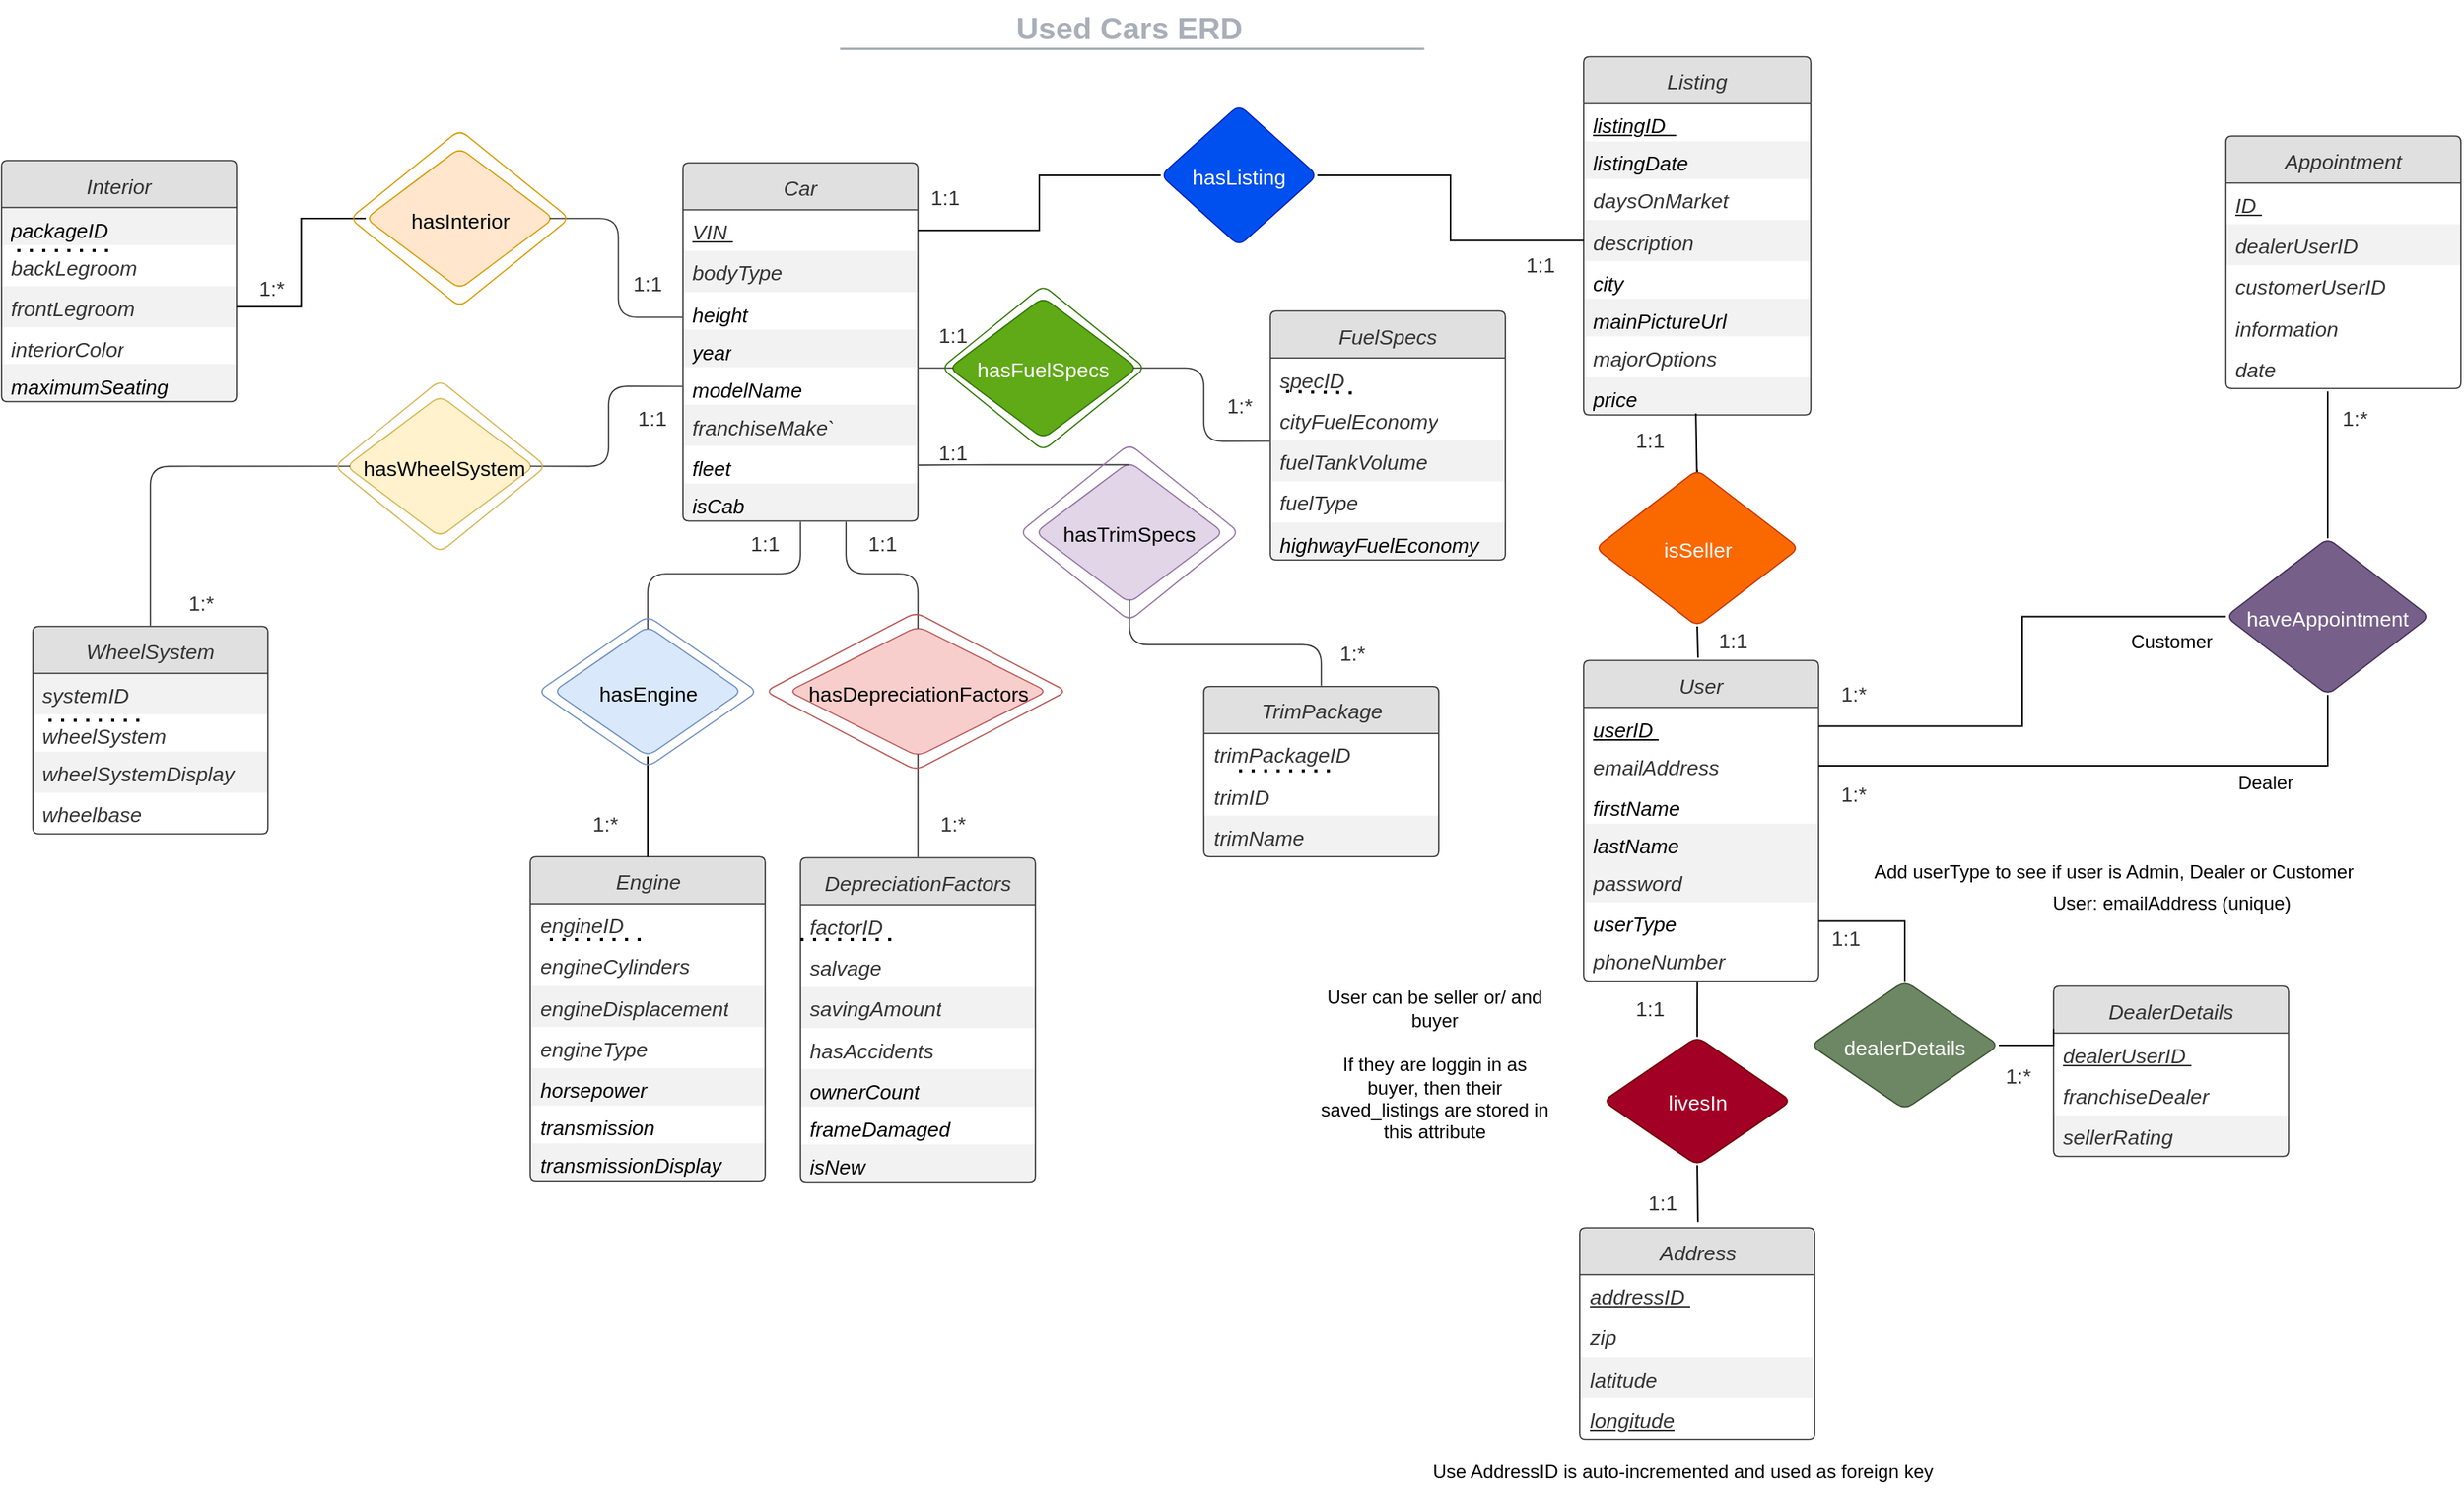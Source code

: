 <mxfile version="13.9.9" type="device"><diagram id="D8fP1rWcKyjfJTmIoYzf" name="Page-1"><mxGraphModel dx="3413" dy="1973" grid="1" gridSize="10" guides="1" tooltips="1" connect="1" arrows="1" fold="1" page="1" pageScale="1" pageWidth="850" pageHeight="1100" math="0" shadow="0"><root><mxCell id="0"/><mxCell id="1" parent="0"/><mxCell id="3H3uGRBCsn2Afm0DeiXc-1" value="DepreciationFactors" style="html=1;overflow=block;blockSpacing=1;whiteSpace=wrap;swimlane;childLayout=stackLayout;horizontal=1;horizontalStack=0;resizeParent=1;resizeParentMax=0;resizeLast=0;collapsible=0;fontStyle=0;marginBottom=0;swimlaneFillColor=#ffffff;startSize=30;whiteSpace=wrap;fontSize=13.3;fontColor=#333333;fontStyle=2;align=center;spacingLeft=8.4;spacingRight=8.4;spacingTop=2.4;whiteSpace=wrap;fontFamily=Helvetica;spacing=3.6;strokeColor=#333333;strokeOpacity=100;fillOpacity=100;rounded=1;absoluteArcSize=1;arcSize=7.5;fillColor=#ffffff;strokeWidth=0.8;fillColor=#e0e0e0;" parent="1" vertex="1"><mxGeometry x="550" y="597.75" width="150" height="207" as="geometry"/></mxCell><mxCell id="-xnILZnBBjIAdlvHm83F-10" value="factorID" style="part=1;resizeHeight=0;strokeColor=none;align=left;verticalAlign=top;spacingLeft=4;spacingRight=4;overflow=hidden;rotatable=0;points=[[0,0.5],[1,0.5]];portConstraint=eastwest;html=1;whiteSpace=wrap;swimlaneFillColor=#ffffff;fontSize=13.3;fontColor=#333333;fontStyle=2;fillColor=none;strokeOpacity=100;fillOpacity=100;" parent="3H3uGRBCsn2Afm0DeiXc-1" vertex="1"><mxGeometry y="30" width="150" height="26.25" as="geometry"/></mxCell><mxCell id="eymDdV1bKFs3BGujvlsw-11" value="" style="endArrow=none;dashed=1;html=1;dashPattern=1 3;strokeWidth=2;" edge="1" parent="3H3uGRBCsn2Afm0DeiXc-1"><mxGeometry width="50" height="50" relative="1" as="geometry"><mxPoint y="52.25" as="sourcePoint"/><mxPoint x="60" y="52.25" as="targetPoint"/></mxGeometry></mxCell><mxCell id="3H3uGRBCsn2Afm0DeiXc-2" value="salvage" style="part=1;resizeHeight=0;strokeColor=none;align=left;verticalAlign=top;spacingLeft=4;spacingRight=4;overflow=hidden;rotatable=0;points=[[0,0.5],[1,0.5]];portConstraint=eastwest;html=1;whiteSpace=wrap;swimlaneFillColor=#ffffff;fontSize=13.3;fontColor=#333333;fontStyle=2;fillColor=none;strokeOpacity=100;fillOpacity=100;" parent="3H3uGRBCsn2Afm0DeiXc-1" vertex="1"><mxGeometry y="56.25" width="150" height="26.25" as="geometry"/></mxCell><mxCell id="3H3uGRBCsn2Afm0DeiXc-3" value="savingAmount" style="part=1;resizeHeight=0;strokeColor=none;align=left;verticalAlign=top;spacingLeft=4;spacingRight=4;overflow=hidden;rotatable=0;points=[[0,0.5],[1,0.5]];portConstraint=eastwest;html=1;whiteSpace=wrap;swimlaneFillColor=#ffffff;fontSize=13.3;fontColor=#333333;fontStyle=2;fillColor=#000000;opacity=5;" parent="3H3uGRBCsn2Afm0DeiXc-1" vertex="1"><mxGeometry y="82.5" width="150" height="26.25" as="geometry"/></mxCell><mxCell id="3H3uGRBCsn2Afm0DeiXc-4" value="hasAccidents" style="part=1;resizeHeight=0;strokeColor=none;align=left;verticalAlign=top;spacingLeft=4;spacingRight=4;overflow=hidden;rotatable=0;points=[[0,0.5],[1,0.5]];portConstraint=eastwest;html=1;whiteSpace=wrap;swimlaneFillColor=#ffffff;fontSize=13.3;fontColor=#333333;fontStyle=2;fillColor=none;strokeOpacity=100;fillOpacity=100;" parent="3H3uGRBCsn2Afm0DeiXc-1" vertex="1"><mxGeometry y="108.75" width="150" height="26.25" as="geometry"/></mxCell><mxCell id="3H3uGRBCsn2Afm0DeiXc-5" value="ownerCount" style="part=1;resizeHeight=0;strokeColor=none;align=left;verticalAlign=top;spacingLeft=4;spacingRight=4;overflow=hidden;rotatable=0;points=[[0,0.5],[1,0.5]];portConstraint=eastwest;html=1;whiteSpace=wrap;swimlaneFillColor=#ffffff;fontSize=13;fontStyle=2;fillColor=#000000;opacity=5;" parent="3H3uGRBCsn2Afm0DeiXc-1" vertex="1"><mxGeometry y="135" width="150" height="24" as="geometry"/></mxCell><mxCell id="3H3uGRBCsn2Afm0DeiXc-6" value="frameDamaged" style="part=1;resizeHeight=0;strokeColor=none;align=left;verticalAlign=top;spacingLeft=4;spacingRight=4;overflow=hidden;rotatable=0;points=[[0,0.5],[1,0.5]];portConstraint=eastwest;html=1;whiteSpace=wrap;swimlaneFillColor=#ffffff;fontSize=13;fontStyle=2;fillColor=none;strokeOpacity=100;fillOpacity=100;" parent="3H3uGRBCsn2Afm0DeiXc-1" vertex="1"><mxGeometry y="159" width="150" height="24" as="geometry"/></mxCell><mxCell id="3H3uGRBCsn2Afm0DeiXc-7" value="isNew&amp;nbsp;" style="part=1;resizeHeight=0;strokeColor=none;align=left;verticalAlign=top;spacingLeft=4;spacingRight=4;overflow=hidden;rotatable=0;points=[[0,0.5],[1,0.5]];portConstraint=eastwest;html=1;whiteSpace=wrap;swimlaneFillColor=#ffffff;fontSize=13;fontStyle=2;fillColor=#000000;opacity=5;" parent="3H3uGRBCsn2Afm0DeiXc-1" vertex="1"><mxGeometry y="183" width="150" height="24" as="geometry"/></mxCell><mxCell id="3H3uGRBCsn2Afm0DeiXc-8" value="" style="group;dropTarget=0;" parent="1" vertex="1"><mxGeometry x="440" y="51" width="640" height="45" as="geometry"/></mxCell><UserObject label="Used Cars ERD" lucidchartObjectId="7P10iKuZFoYz" id="3H3uGRBCsn2Afm0DeiXc-9"><mxCell style="html=1;overflow=block;blockSpacing=1;whiteSpace=wrap;;whiteSpace=wrap;fontSize=19.7;fontColor=#a9afb8;fontStyle=1;align=center;spacingLeft=7;spacingRight=7;spacingTop=2;spacing=3;strokeOpacity=0;fillOpacity=0;rounded=1;absoluteArcSize=1;arcSize=12;fillColor=#ffffff;strokeWidth=1.5;" parent="3H3uGRBCsn2Afm0DeiXc-8" vertex="1"><mxGeometry width="640" height="31" as="geometry"/></mxCell></UserObject><UserObject label="" lucidchartObjectId="7P10aUWg2QfL" id="3H3uGRBCsn2Afm0DeiXc-10"><mxCell style="html=1;overflow=block;blockSpacing=1;whiteSpace=wrap;;whiteSpace=wrap;fontSize=13;align=center;spacingLeft=7;spacingRight=7;spacingTop=2;spacing=3;strokeOpacity=0;fillOpacity=0;rounded=1;absoluteArcSize=1;arcSize=12;fillColor=#ffffff;strokeWidth=1.5;" parent="3H3uGRBCsn2Afm0DeiXc-8" vertex="1"><mxGeometry y="31" width="640" height="14" as="geometry"/></mxCell></UserObject><UserObject label="" lucidchartObjectId="7P10Vx7zko9V" id="3H3uGRBCsn2Afm0DeiXc-11"><mxCell style="html=1;jettySize=18;whiteSpace=wrap;fontSize=13;fontFamily=Helvetica;strokeColor=#a9afb8;strokeOpacity=100;strokeWidth=1.5;rounded=0;startArrow=none;;endArrow=none;;" parent="3H3uGRBCsn2Afm0DeiXc-8" edge="1"><mxGeometry width="100" height="100" relative="1" as="geometry"><Array as="points"/><mxPoint x="135" y="30" as="sourcePoint"/><mxPoint x="508" y="30" as="targetPoint"/></mxGeometry></mxCell></UserObject><mxCell id="3H3uGRBCsn2Afm0DeiXc-12" value="Car" style="html=1;overflow=block;blockSpacing=1;whiteSpace=wrap;swimlane;childLayout=stackLayout;horizontal=1;horizontalStack=0;resizeParent=1;resizeParentMax=0;resizeLast=0;collapsible=0;fontStyle=0;marginBottom=0;swimlaneFillColor=#ffffff;startSize=30;whiteSpace=wrap;fontSize=13.3;fontColor=#333333;fontStyle=2;align=center;spacingLeft=8.4;spacingRight=8.4;spacingTop=2.4;whiteSpace=wrap;fontFamily=Helvetica;spacing=3.6;strokeColor=#333333;strokeOpacity=100;fillOpacity=100;rounded=1;absoluteArcSize=1;arcSize=7.5;fillColor=#ffffff;strokeWidth=0.8;fillColor=#e0e0e0;" parent="1" vertex="1"><mxGeometry x="475" y="154" width="150" height="228.75" as="geometry"/></mxCell><mxCell id="3H3uGRBCsn2Afm0DeiXc-13" value="&lt;u&gt;VIN&amp;nbsp;&lt;/u&gt;" style="part=1;resizeHeight=0;strokeColor=none;align=left;verticalAlign=top;spacingLeft=4;spacingRight=4;overflow=hidden;rotatable=0;points=[[0,0.5],[1,0.5]];portConstraint=eastwest;html=1;whiteSpace=wrap;swimlaneFillColor=#ffffff;fontSize=13.3;fontColor=#333333;fontStyle=2;fillColor=none;strokeOpacity=100;fillOpacity=100;" parent="3H3uGRBCsn2Afm0DeiXc-12" vertex="1"><mxGeometry y="30" width="150" height="26.25" as="geometry"/></mxCell><mxCell id="3H3uGRBCsn2Afm0DeiXc-14" value="bodyType" style="part=1;resizeHeight=0;strokeColor=none;align=left;verticalAlign=top;spacingLeft=4;spacingRight=4;overflow=hidden;rotatable=0;points=[[0,0.5],[1,0.5]];portConstraint=eastwest;html=1;whiteSpace=wrap;swimlaneFillColor=#ffffff;fontSize=13.3;fontColor=#333333;fontStyle=2;fillColor=#000000;opacity=5;" parent="3H3uGRBCsn2Afm0DeiXc-12" vertex="1"><mxGeometry y="56.25" width="150" height="26.25" as="geometry"/></mxCell><mxCell id="3H3uGRBCsn2Afm0DeiXc-15" value="height&amp;nbsp;" style="part=1;resizeHeight=0;strokeColor=none;align=left;verticalAlign=top;spacingLeft=4;spacingRight=4;overflow=hidden;rotatable=0;points=[[0,0.5],[1,0.5]];portConstraint=eastwest;html=1;whiteSpace=wrap;swimlaneFillColor=#ffffff;fontSize=13;fontStyle=2;fillColor=none;strokeOpacity=100;fillOpacity=100;" parent="3H3uGRBCsn2Afm0DeiXc-12" vertex="1"><mxGeometry y="82.5" width="150" height="24" as="geometry"/></mxCell><mxCell id="3H3uGRBCsn2Afm0DeiXc-16" value="year" style="part=1;resizeHeight=0;strokeColor=none;align=left;verticalAlign=top;spacingLeft=4;spacingRight=4;overflow=hidden;rotatable=0;points=[[0,0.5],[1,0.5]];portConstraint=eastwest;html=1;whiteSpace=wrap;swimlaneFillColor=#ffffff;fontSize=13;fontStyle=2;fillColor=#000000;opacity=5;" parent="3H3uGRBCsn2Afm0DeiXc-12" vertex="1"><mxGeometry y="106.5" width="150" height="24" as="geometry"/></mxCell><mxCell id="3H3uGRBCsn2Afm0DeiXc-17" value="modelName" style="part=1;resizeHeight=0;strokeColor=none;align=left;verticalAlign=top;spacingLeft=4;spacingRight=4;overflow=hidden;rotatable=0;points=[[0,0.5],[1,0.5]];portConstraint=eastwest;html=1;whiteSpace=wrap;swimlaneFillColor=#ffffff;fontSize=13;fontStyle=2;fillColor=none;strokeOpacity=100;fillOpacity=100;" parent="3H3uGRBCsn2Afm0DeiXc-12" vertex="1"><mxGeometry y="130.5" width="150" height="24" as="geometry"/></mxCell><mxCell id="3H3uGRBCsn2Afm0DeiXc-18" value="franchiseMake`" style="part=1;resizeHeight=0;strokeColor=none;align=left;verticalAlign=top;spacingLeft=4;spacingRight=4;overflow=hidden;rotatable=0;points=[[0,0.5],[1,0.5]];portConstraint=eastwest;html=1;whiteSpace=wrap;swimlaneFillColor=#ffffff;fontSize=13.3;fontColor=#333333;fontStyle=2;fillColor=#000000;opacity=5;" parent="3H3uGRBCsn2Afm0DeiXc-12" vertex="1"><mxGeometry y="154.5" width="150" height="26.25" as="geometry"/></mxCell><mxCell id="3H3uGRBCsn2Afm0DeiXc-19" value="fleet&amp;nbsp;" style="part=1;resizeHeight=0;strokeColor=none;align=left;verticalAlign=top;spacingLeft=4;spacingRight=4;overflow=hidden;rotatable=0;points=[[0,0.5],[1,0.5]];portConstraint=eastwest;html=1;whiteSpace=wrap;swimlaneFillColor=#ffffff;fontSize=13;fontStyle=2;fillColor=none;strokeOpacity=100;fillOpacity=100;" parent="3H3uGRBCsn2Afm0DeiXc-12" vertex="1"><mxGeometry y="180.75" width="150" height="24" as="geometry"/></mxCell><mxCell id="3H3uGRBCsn2Afm0DeiXc-20" value="isCab&amp;nbsp;" style="part=1;resizeHeight=0;strokeColor=none;align=left;verticalAlign=top;spacingLeft=4;spacingRight=4;overflow=hidden;rotatable=0;points=[[0,0.5],[1,0.5]];portConstraint=eastwest;html=1;whiteSpace=wrap;swimlaneFillColor=#ffffff;fontSize=13;fontStyle=2;fillColor=#000000;opacity=5;" parent="3H3uGRBCsn2Afm0DeiXc-12" vertex="1"><mxGeometry y="204.75" width="150" height="24" as="geometry"/></mxCell><mxCell id="3H3uGRBCsn2Afm0DeiXc-21" value="Engine" style="html=1;overflow=block;blockSpacing=1;whiteSpace=wrap;swimlane;childLayout=stackLayout;horizontal=1;horizontalStack=0;resizeParent=1;resizeParentMax=0;resizeLast=0;collapsible=0;fontStyle=0;marginBottom=0;swimlaneFillColor=#ffffff;startSize=30;whiteSpace=wrap;fontSize=13.3;fontColor=#333333;fontStyle=2;align=center;spacingLeft=8.4;spacingRight=8.4;spacingTop=2.4;whiteSpace=wrap;fontFamily=Helvetica;spacing=3.6;strokeColor=#333333;strokeOpacity=100;fillOpacity=100;rounded=1;absoluteArcSize=1;arcSize=7.5;fillColor=#ffffff;strokeWidth=0.8;fillColor=#e0e0e0;" parent="1" vertex="1"><mxGeometry x="377.5" y="597.13" width="150" height="207" as="geometry"/></mxCell><mxCell id="-xnILZnBBjIAdlvHm83F-12" value="engineID&amp;nbsp;" style="part=1;resizeHeight=0;strokeColor=none;align=left;verticalAlign=top;spacingLeft=4;spacingRight=4;overflow=hidden;rotatable=0;points=[[0,0.5],[1,0.5]];portConstraint=eastwest;html=1;whiteSpace=wrap;swimlaneFillColor=#ffffff;fontSize=13.3;fontColor=#333333;fontStyle=2;fillColor=none;strokeOpacity=100;fillOpacity=100;" parent="3H3uGRBCsn2Afm0DeiXc-21" vertex="1"><mxGeometry y="30" width="150" height="26.25" as="geometry"/></mxCell><mxCell id="eymDdV1bKFs3BGujvlsw-12" value="" style="endArrow=none;dashed=1;html=1;dashPattern=1 3;strokeWidth=2;" edge="1" parent="3H3uGRBCsn2Afm0DeiXc-21"><mxGeometry width="50" height="50" relative="1" as="geometry"><mxPoint x="12.5" y="52.87" as="sourcePoint"/><mxPoint x="72.5" y="52.87" as="targetPoint"/></mxGeometry></mxCell><mxCell id="3H3uGRBCsn2Afm0DeiXc-22" value="engineCylinders" style="part=1;resizeHeight=0;strokeColor=none;align=left;verticalAlign=top;spacingLeft=4;spacingRight=4;overflow=hidden;rotatable=0;points=[[0,0.5],[1,0.5]];portConstraint=eastwest;html=1;whiteSpace=wrap;swimlaneFillColor=#ffffff;fontSize=13.3;fontColor=#333333;fontStyle=2;fillColor=none;strokeOpacity=100;fillOpacity=100;" parent="3H3uGRBCsn2Afm0DeiXc-21" vertex="1"><mxGeometry y="56.25" width="150" height="26.25" as="geometry"/></mxCell><mxCell id="3H3uGRBCsn2Afm0DeiXc-23" value="engineDisplacement" style="part=1;resizeHeight=0;strokeColor=none;align=left;verticalAlign=top;spacingLeft=4;spacingRight=4;overflow=hidden;rotatable=0;points=[[0,0.5],[1,0.5]];portConstraint=eastwest;html=1;whiteSpace=wrap;swimlaneFillColor=#ffffff;fontSize=13.3;fontColor=#333333;fontStyle=2;fillColor=#000000;opacity=5;" parent="3H3uGRBCsn2Afm0DeiXc-21" vertex="1"><mxGeometry y="82.5" width="150" height="26.25" as="geometry"/></mxCell><mxCell id="3H3uGRBCsn2Afm0DeiXc-24" value="engineType&amp;nbsp;" style="part=1;resizeHeight=0;strokeColor=none;align=left;verticalAlign=top;spacingLeft=4;spacingRight=4;overflow=hidden;rotatable=0;points=[[0,0.5],[1,0.5]];portConstraint=eastwest;html=1;whiteSpace=wrap;swimlaneFillColor=#ffffff;fontSize=13.3;fontColor=#333333;fontStyle=2;fillColor=none;strokeOpacity=100;fillOpacity=100;" parent="3H3uGRBCsn2Afm0DeiXc-21" vertex="1"><mxGeometry y="108.75" width="150" height="26.25" as="geometry"/></mxCell><mxCell id="3H3uGRBCsn2Afm0DeiXc-25" value="horsepower&amp;nbsp;" style="part=1;resizeHeight=0;strokeColor=none;align=left;verticalAlign=top;spacingLeft=4;spacingRight=4;overflow=hidden;rotatable=0;points=[[0,0.5],[1,0.5]];portConstraint=eastwest;html=1;whiteSpace=wrap;swimlaneFillColor=#ffffff;fontSize=13;fontStyle=2;fillColor=#000000;opacity=5;" parent="3H3uGRBCsn2Afm0DeiXc-21" vertex="1"><mxGeometry y="135" width="150" height="24" as="geometry"/></mxCell><mxCell id="3H3uGRBCsn2Afm0DeiXc-26" value="transmission" style="part=1;resizeHeight=0;strokeColor=none;align=left;verticalAlign=top;spacingLeft=4;spacingRight=4;overflow=hidden;rotatable=0;points=[[0,0.5],[1,0.5]];portConstraint=eastwest;html=1;whiteSpace=wrap;swimlaneFillColor=#ffffff;fontSize=13;fontStyle=2;fillColor=none;strokeOpacity=100;fillOpacity=100;" parent="3H3uGRBCsn2Afm0DeiXc-21" vertex="1"><mxGeometry y="159" width="150" height="24" as="geometry"/></mxCell><mxCell id="3H3uGRBCsn2Afm0DeiXc-27" value="transmissionDisplay" style="part=1;resizeHeight=0;strokeColor=none;align=left;verticalAlign=top;spacingLeft=4;spacingRight=4;overflow=hidden;rotatable=0;points=[[0,0.5],[1,0.5]];portConstraint=eastwest;html=1;whiteSpace=wrap;swimlaneFillColor=#ffffff;fontSize=13;fontStyle=2;fillColor=#000000;opacity=5;" parent="3H3uGRBCsn2Afm0DeiXc-21" vertex="1"><mxGeometry y="183" width="150" height="24" as="geometry"/></mxCell><mxCell id="3H3uGRBCsn2Afm0DeiXc-28" value="WheelSystem" style="html=1;overflow=block;blockSpacing=1;whiteSpace=wrap;swimlane;childLayout=stackLayout;horizontal=1;horizontalStack=0;resizeParent=1;resizeParentMax=0;resizeLast=0;collapsible=0;fontStyle=0;marginBottom=0;swimlaneFillColor=#ffffff;startSize=30;whiteSpace=wrap;fontSize=13.3;fontColor=#333333;fontStyle=2;align=center;spacingLeft=8.4;spacingRight=8.4;spacingTop=2.4;whiteSpace=wrap;fontFamily=Helvetica;spacing=3.6;strokeColor=#333333;strokeOpacity=100;fillOpacity=100;rounded=1;absoluteArcSize=1;arcSize=7.5;fillColor=#ffffff;strokeWidth=0.8;fillColor=#e0e0e0;" parent="1" vertex="1"><mxGeometry x="60" y="450" width="150" height="132.5" as="geometry"/></mxCell><mxCell id="-xnILZnBBjIAdlvHm83F-14" value="systemID&amp;nbsp;" style="part=1;resizeHeight=0;strokeColor=none;align=left;verticalAlign=top;spacingLeft=4;spacingRight=4;overflow=hidden;rotatable=0;points=[[0,0.5],[1,0.5]];portConstraint=eastwest;html=1;whiteSpace=wrap;swimlaneFillColor=#ffffff;fontSize=13.3;fontColor=#333333;fontStyle=2;fillColor=#000000;opacity=5;" parent="3H3uGRBCsn2Afm0DeiXc-28" vertex="1"><mxGeometry y="30" width="150" height="26.25" as="geometry"/></mxCell><mxCell id="eymDdV1bKFs3BGujvlsw-13" value="" style="endArrow=none;dashed=1;html=1;dashPattern=1 3;strokeWidth=2;" edge="1" parent="3H3uGRBCsn2Afm0DeiXc-28"><mxGeometry width="50" height="50" relative="1" as="geometry"><mxPoint x="10" y="60" as="sourcePoint"/><mxPoint x="70" y="60" as="targetPoint"/></mxGeometry></mxCell><mxCell id="3H3uGRBCsn2Afm0DeiXc-29" value="wheelSystem" style="part=1;resizeHeight=0;strokeColor=none;align=left;verticalAlign=top;spacingLeft=4;spacingRight=4;overflow=hidden;rotatable=0;points=[[0,0.5],[1,0.5]];portConstraint=eastwest;html=1;whiteSpace=wrap;swimlaneFillColor=#ffffff;fontSize=13.3;fontColor=#333333;fontStyle=2;fillColor=none;strokeOpacity=100;fillOpacity=100;" parent="3H3uGRBCsn2Afm0DeiXc-28" vertex="1"><mxGeometry y="56.25" width="150" height="23.75" as="geometry"/></mxCell><mxCell id="3H3uGRBCsn2Afm0DeiXc-30" value="wheelSystemDisplay" style="part=1;resizeHeight=0;strokeColor=none;align=left;verticalAlign=top;spacingLeft=4;spacingRight=4;overflow=hidden;rotatable=0;points=[[0,0.5],[1,0.5]];portConstraint=eastwest;html=1;whiteSpace=wrap;swimlaneFillColor=#ffffff;fontSize=13.3;fontColor=#333333;fontStyle=2;fillColor=#000000;opacity=5;" parent="3H3uGRBCsn2Afm0DeiXc-28" vertex="1"><mxGeometry y="80" width="150" height="26.25" as="geometry"/></mxCell><mxCell id="3H3uGRBCsn2Afm0DeiXc-31" value="wheelbase" style="part=1;resizeHeight=0;strokeColor=none;align=left;verticalAlign=top;spacingLeft=4;spacingRight=4;overflow=hidden;rotatable=0;points=[[0,0.5],[1,0.5]];portConstraint=eastwest;html=1;whiteSpace=wrap;swimlaneFillColor=#ffffff;fontSize=13.3;fontColor=#333333;fontStyle=2;fillColor=none;strokeOpacity=100;fillOpacity=100;" parent="3H3uGRBCsn2Afm0DeiXc-28" vertex="1"><mxGeometry y="106.25" width="150" height="26.25" as="geometry"/></mxCell><mxCell id="3H3uGRBCsn2Afm0DeiXc-32" value="FuelSpecs" style="html=1;overflow=block;blockSpacing=1;whiteSpace=wrap;swimlane;childLayout=stackLayout;horizontal=1;horizontalStack=0;resizeParent=1;resizeParentMax=0;resizeLast=0;collapsible=0;fontStyle=0;marginBottom=0;swimlaneFillColor=#ffffff;startSize=30;whiteSpace=wrap;fontSize=13.3;fontColor=#333333;fontStyle=2;align=center;spacingLeft=8.4;spacingRight=8.4;spacingTop=2.4;whiteSpace=wrap;fontFamily=Helvetica;spacing=3.6;strokeColor=#333333;strokeOpacity=100;fillOpacity=100;rounded=1;absoluteArcSize=1;arcSize=7.5;fillColor=#ffffff;strokeWidth=0.8;fillColor=#e0e0e0;" parent="1" vertex="1"><mxGeometry x="850" y="248.63" width="150" height="159" as="geometry"/></mxCell><mxCell id="-xnILZnBBjIAdlvHm83F-8" value="specID&amp;nbsp;" style="part=1;resizeHeight=0;strokeColor=none;align=left;verticalAlign=top;spacingLeft=4;spacingRight=4;overflow=hidden;rotatable=0;points=[[0,0.5],[1,0.5]];portConstraint=eastwest;html=1;whiteSpace=wrap;swimlaneFillColor=#ffffff;fontSize=13.3;fontColor=#333333;fontStyle=2;fillColor=none;strokeOpacity=100;fillOpacity=100;" parent="3H3uGRBCsn2Afm0DeiXc-32" vertex="1"><mxGeometry y="30" width="150" height="26.25" as="geometry"/></mxCell><mxCell id="eymDdV1bKFs3BGujvlsw-14" value="" style="endArrow=none;dashed=1;html=1;dashPattern=1 3;strokeWidth=2;entryX=0.381;entryY=-0.148;entryDx=0;entryDy=0;entryPerimeter=0;" edge="1" parent="3H3uGRBCsn2Afm0DeiXc-32" target="3H3uGRBCsn2Afm0DeiXc-33"><mxGeometry width="50" height="50" relative="1" as="geometry"><mxPoint x="10" y="51.37" as="sourcePoint"/><mxPoint x="70" y="51.37" as="targetPoint"/></mxGeometry></mxCell><mxCell id="3H3uGRBCsn2Afm0DeiXc-33" value="cityFuelEconomy" style="part=1;resizeHeight=0;strokeColor=none;align=left;verticalAlign=top;spacingLeft=4;spacingRight=4;overflow=hidden;rotatable=0;points=[[0,0.5],[1,0.5]];portConstraint=eastwest;html=1;whiteSpace=wrap;swimlaneFillColor=#ffffff;fontSize=13.3;fontColor=#333333;fontStyle=2;fillColor=none;strokeOpacity=100;fillOpacity=100;" parent="3H3uGRBCsn2Afm0DeiXc-32" vertex="1"><mxGeometry y="56.25" width="150" height="26.25" as="geometry"/></mxCell><mxCell id="3H3uGRBCsn2Afm0DeiXc-34" value="fuelTankVolume" style="part=1;resizeHeight=0;strokeColor=none;align=left;verticalAlign=top;spacingLeft=4;spacingRight=4;overflow=hidden;rotatable=0;points=[[0,0.5],[1,0.5]];portConstraint=eastwest;html=1;whiteSpace=wrap;swimlaneFillColor=#ffffff;fontSize=13.3;fontColor=#333333;fontStyle=2;fillColor=#000000;opacity=5;" parent="3H3uGRBCsn2Afm0DeiXc-32" vertex="1"><mxGeometry y="82.5" width="150" height="26.25" as="geometry"/></mxCell><mxCell id="3H3uGRBCsn2Afm0DeiXc-35" value="fuelType&amp;nbsp;" style="part=1;resizeHeight=0;strokeColor=none;align=left;verticalAlign=top;spacingLeft=4;spacingRight=4;overflow=hidden;rotatable=0;points=[[0,0.5],[1,0.5]];portConstraint=eastwest;html=1;whiteSpace=wrap;swimlaneFillColor=#ffffff;fontSize=13.3;fontColor=#333333;fontStyle=2;fillColor=none;strokeOpacity=100;fillOpacity=100;" parent="3H3uGRBCsn2Afm0DeiXc-32" vertex="1"><mxGeometry y="108.75" width="150" height="26.25" as="geometry"/></mxCell><mxCell id="3H3uGRBCsn2Afm0DeiXc-36" value="highwayFuelEconomy&amp;nbsp;" style="part=1;resizeHeight=0;strokeColor=none;align=left;verticalAlign=top;spacingLeft=4;spacingRight=4;overflow=hidden;rotatable=0;points=[[0,0.5],[1,0.5]];portConstraint=eastwest;html=1;whiteSpace=wrap;swimlaneFillColor=#ffffff;fontSize=13;fontStyle=2;fillColor=#000000;opacity=5;" parent="3H3uGRBCsn2Afm0DeiXc-32" vertex="1"><mxGeometry y="135" width="150" height="24" as="geometry"/></mxCell><mxCell id="3H3uGRBCsn2Afm0DeiXc-37" value="Interior" style="html=1;overflow=block;blockSpacing=1;whiteSpace=wrap;swimlane;childLayout=stackLayout;horizontal=1;horizontalStack=0;resizeParent=1;resizeParentMax=0;resizeLast=0;collapsible=0;fontStyle=0;marginBottom=0;swimlaneFillColor=#ffffff;startSize=30;whiteSpace=wrap;fontSize=13.3;fontColor=#333333;fontStyle=2;align=center;spacingLeft=8.4;spacingRight=8.4;spacingTop=2.4;whiteSpace=wrap;fontFamily=Helvetica;spacing=3.6;strokeColor=#333333;strokeOpacity=100;fillOpacity=100;rounded=1;absoluteArcSize=1;arcSize=7.5;fillColor=#ffffff;strokeWidth=0.8;fillColor=#e0e0e0;" parent="1" vertex="1"><mxGeometry x="40" y="152.5" width="150" height="154" as="geometry"/></mxCell><mxCell id="-xnILZnBBjIAdlvHm83F-13" value="packageID&amp;nbsp;" style="part=1;resizeHeight=0;strokeColor=none;align=left;verticalAlign=top;spacingLeft=4;spacingRight=4;overflow=hidden;rotatable=0;points=[[0,0.5],[1,0.5]];portConstraint=eastwest;html=1;whiteSpace=wrap;swimlaneFillColor=#ffffff;fontSize=13;fontStyle=2;fillColor=#000000;opacity=5;dashed=1;" parent="3H3uGRBCsn2Afm0DeiXc-37" vertex="1"><mxGeometry y="30" width="150" height="24" as="geometry"/></mxCell><mxCell id="eymDdV1bKFs3BGujvlsw-7" value="" style="endArrow=none;dashed=1;html=1;dashPattern=1 3;strokeWidth=2;" edge="1" parent="3H3uGRBCsn2Afm0DeiXc-37"><mxGeometry width="50" height="50" relative="1" as="geometry"><mxPoint x="10" y="57.5" as="sourcePoint"/><mxPoint x="70" y="57.5" as="targetPoint"/></mxGeometry></mxCell><mxCell id="3H3uGRBCsn2Afm0DeiXc-38" value="backLegroom" style="part=1;resizeHeight=0;strokeColor=none;align=left;verticalAlign=top;spacingLeft=4;spacingRight=4;overflow=hidden;rotatable=0;points=[[0,0.5],[1,0.5]];portConstraint=eastwest;html=1;whiteSpace=wrap;swimlaneFillColor=#ffffff;fontSize=13.3;fontColor=#333333;fontStyle=2;fillColor=none;strokeOpacity=100;fillOpacity=100;" parent="3H3uGRBCsn2Afm0DeiXc-37" vertex="1"><mxGeometry y="54" width="150" height="26.25" as="geometry"/></mxCell><mxCell id="3H3uGRBCsn2Afm0DeiXc-39" value="frontLegroom" style="part=1;resizeHeight=0;strokeColor=none;align=left;verticalAlign=top;spacingLeft=4;spacingRight=4;overflow=hidden;rotatable=0;points=[[0,0.5],[1,0.5]];portConstraint=eastwest;html=1;whiteSpace=wrap;swimlaneFillColor=#ffffff;fontSize=13.3;fontColor=#333333;fontStyle=2;fillColor=#000000;opacity=5;" parent="3H3uGRBCsn2Afm0DeiXc-37" vertex="1"><mxGeometry y="80.25" width="150" height="26.25" as="geometry"/></mxCell><mxCell id="3H3uGRBCsn2Afm0DeiXc-40" value="interiorColor" style="part=1;resizeHeight=0;strokeColor=none;align=left;verticalAlign=top;spacingLeft=4;spacingRight=4;overflow=hidden;rotatable=0;points=[[0,0.5],[1,0.5]];portConstraint=eastwest;html=1;whiteSpace=wrap;swimlaneFillColor=#ffffff;fontSize=13.3;fontColor=#333333;fontStyle=2;fillColor=none;strokeOpacity=100;fillOpacity=100;" parent="3H3uGRBCsn2Afm0DeiXc-37" vertex="1"><mxGeometry y="106.5" width="150" height="23.5" as="geometry"/></mxCell><mxCell id="3H3uGRBCsn2Afm0DeiXc-41" value="maximumSeating" style="part=1;resizeHeight=0;strokeColor=none;align=left;verticalAlign=top;spacingLeft=4;spacingRight=4;overflow=hidden;rotatable=0;points=[[0,0.5],[1,0.5]];portConstraint=eastwest;html=1;whiteSpace=wrap;swimlaneFillColor=#ffffff;fontSize=13;fontStyle=2;fillColor=#000000;opacity=5;" parent="3H3uGRBCsn2Afm0DeiXc-37" vertex="1"><mxGeometry y="130" width="150" height="24" as="geometry"/></mxCell><mxCell id="3H3uGRBCsn2Afm0DeiXc-42" value="TrimPackage" style="html=1;overflow=block;blockSpacing=1;whiteSpace=wrap;swimlane;childLayout=stackLayout;horizontal=1;horizontalStack=0;resizeParent=1;resizeParentMax=0;resizeLast=0;collapsible=0;fontStyle=0;marginBottom=0;swimlaneFillColor=#ffffff;startSize=30;whiteSpace=wrap;fontSize=13.3;fontColor=#333333;fontStyle=2;align=center;spacingLeft=8.4;spacingRight=8.4;spacingTop=2.4;whiteSpace=wrap;fontFamily=Helvetica;spacing=3.6;strokeColor=#333333;strokeOpacity=100;fillOpacity=100;rounded=1;absoluteArcSize=1;arcSize=7.5;fillColor=#ffffff;strokeWidth=0.8;fillColor=#e0e0e0;" parent="1" vertex="1"><mxGeometry x="807.5" y="488.38" width="150" height="108.75" as="geometry"/></mxCell><mxCell id="-xnILZnBBjIAdlvHm83F-9" value="trimPackageID&amp;nbsp;" style="part=1;resizeHeight=0;strokeColor=none;align=left;verticalAlign=top;spacingLeft=4;spacingRight=4;overflow=hidden;rotatable=0;points=[[0,0.5],[1,0.5]];portConstraint=eastwest;html=1;whiteSpace=wrap;swimlaneFillColor=#ffffff;fontSize=13.3;fontColor=#333333;fontStyle=2;fillColor=none;strokeOpacity=100;fillOpacity=100;" parent="3H3uGRBCsn2Afm0DeiXc-42" vertex="1"><mxGeometry y="30" width="150" height="26.25" as="geometry"/></mxCell><mxCell id="eymDdV1bKFs3BGujvlsw-10" value="" style="endArrow=none;dashed=1;html=1;dashPattern=1 3;strokeWidth=2;" edge="1" parent="3H3uGRBCsn2Afm0DeiXc-42"><mxGeometry width="50" height="50" relative="1" as="geometry"><mxPoint x="22.5" y="53.88" as="sourcePoint"/><mxPoint x="82.5" y="53.88" as="targetPoint"/></mxGeometry></mxCell><mxCell id="3H3uGRBCsn2Afm0DeiXc-43" value="trimID&amp;nbsp;" style="part=1;resizeHeight=0;strokeColor=none;align=left;verticalAlign=top;spacingLeft=4;spacingRight=4;overflow=hidden;rotatable=0;points=[[0,0.5],[1,0.5]];portConstraint=eastwest;html=1;whiteSpace=wrap;swimlaneFillColor=#ffffff;fontSize=13.3;fontColor=#333333;fontStyle=2;fillColor=none;strokeOpacity=100;fillOpacity=100;" parent="3H3uGRBCsn2Afm0DeiXc-42" vertex="1"><mxGeometry y="56.25" width="150" height="26.25" as="geometry"/></mxCell><mxCell id="3H3uGRBCsn2Afm0DeiXc-44" value="trimName" style="part=1;resizeHeight=0;strokeColor=none;align=left;verticalAlign=top;spacingLeft=4;spacingRight=4;overflow=hidden;rotatable=0;points=[[0,0.5],[1,0.5]];portConstraint=eastwest;html=1;whiteSpace=wrap;swimlaneFillColor=#ffffff;fontSize=13.3;fontColor=#333333;fontStyle=2;fillColor=#000000;opacity=5;" parent="3H3uGRBCsn2Afm0DeiXc-42" vertex="1"><mxGeometry y="82.5" width="150" height="26.25" as="geometry"/></mxCell><mxCell id="3H3uGRBCsn2Afm0DeiXc-45" value="Listing" style="html=1;overflow=block;blockSpacing=1;whiteSpace=wrap;swimlane;childLayout=stackLayout;horizontal=1;horizontalStack=0;resizeParent=1;resizeParentMax=0;resizeLast=0;collapsible=0;fontStyle=0;marginBottom=0;swimlaneFillColor=#ffffff;startSize=30;whiteSpace=wrap;fontSize=13.3;fontColor=#333333;fontStyle=2;align=center;spacingLeft=8.4;spacingRight=8.4;spacingTop=2.4;whiteSpace=wrap;fontFamily=Helvetica;spacing=3.6;strokeColor=#333333;strokeOpacity=100;fillOpacity=100;rounded=1;absoluteArcSize=1;arcSize=7.5;fillColor=#ffffff;strokeWidth=0.8;fillColor=#e0e0e0;" parent="1" vertex="1"><mxGeometry x="1050" y="86.25" width="145" height="228.75" as="geometry"/></mxCell><mxCell id="3H3uGRBCsn2Afm0DeiXc-46" value="&lt;u&gt;listingID&amp;nbsp;&amp;nbsp;&lt;/u&gt;" style="part=1;resizeHeight=0;strokeColor=none;align=left;verticalAlign=top;spacingLeft=4;spacingRight=4;overflow=hidden;rotatable=0;points=[[0,0.5],[1,0.5]];portConstraint=eastwest;html=1;whiteSpace=wrap;swimlaneFillColor=#ffffff;fontSize=13;fontStyle=2;fillColor=none;strokeOpacity=100;fillOpacity=100;" parent="3H3uGRBCsn2Afm0DeiXc-45" vertex="1"><mxGeometry y="30" width="145" height="24" as="geometry"/></mxCell><mxCell id="3H3uGRBCsn2Afm0DeiXc-47" value="listingDate" style="part=1;resizeHeight=0;strokeColor=none;align=left;verticalAlign=top;spacingLeft=4;spacingRight=4;overflow=hidden;rotatable=0;points=[[0,0.5],[1,0.5]];portConstraint=eastwest;html=1;whiteSpace=wrap;swimlaneFillColor=#ffffff;fontSize=13;fontStyle=2;fillColor=#000000;opacity=5;" parent="3H3uGRBCsn2Afm0DeiXc-45" vertex="1"><mxGeometry y="54" width="145" height="24" as="geometry"/></mxCell><mxCell id="3H3uGRBCsn2Afm0DeiXc-48" value="daysOnMarket&amp;nbsp;" style="part=1;resizeHeight=0;strokeColor=none;align=left;verticalAlign=top;spacingLeft=4;spacingRight=4;overflow=hidden;rotatable=0;points=[[0,0.5],[1,0.5]];portConstraint=eastwest;html=1;whiteSpace=wrap;swimlaneFillColor=#ffffff;fontSize=13.3;fontColor=#333333;fontStyle=2;fillColor=none;strokeOpacity=100;fillOpacity=100;" parent="3H3uGRBCsn2Afm0DeiXc-45" vertex="1"><mxGeometry y="78" width="145" height="26.25" as="geometry"/></mxCell><mxCell id="3H3uGRBCsn2Afm0DeiXc-49" value="description" style="part=1;resizeHeight=0;strokeColor=none;align=left;verticalAlign=top;spacingLeft=4;spacingRight=4;overflow=hidden;rotatable=0;points=[[0,0.5],[1,0.5]];portConstraint=eastwest;html=1;whiteSpace=wrap;swimlaneFillColor=#ffffff;fontSize=13.3;fontColor=#333333;fontStyle=2;fillColor=#000000;opacity=5;" parent="3H3uGRBCsn2Afm0DeiXc-45" vertex="1"><mxGeometry y="104.25" width="145" height="26.25" as="geometry"/></mxCell><mxCell id="3H3uGRBCsn2Afm0DeiXc-50" value="city" style="part=1;resizeHeight=0;strokeColor=none;align=left;verticalAlign=top;spacingLeft=4;spacingRight=4;overflow=hidden;rotatable=0;points=[[0,0.5],[1,0.5]];portConstraint=eastwest;html=1;whiteSpace=wrap;swimlaneFillColor=#ffffff;fontSize=13;fontStyle=2;fillColor=none;strokeOpacity=100;fillOpacity=100;" parent="3H3uGRBCsn2Afm0DeiXc-45" vertex="1"><mxGeometry y="130.5" width="145" height="24" as="geometry"/></mxCell><mxCell id="3H3uGRBCsn2Afm0DeiXc-51" value="mainPictureUrl&amp;nbsp;" style="part=1;resizeHeight=0;strokeColor=none;align=left;verticalAlign=top;spacingLeft=4;spacingRight=4;overflow=hidden;rotatable=0;points=[[0,0.5],[1,0.5]];portConstraint=eastwest;html=1;whiteSpace=wrap;swimlaneFillColor=#ffffff;fontSize=13;fontStyle=2;fillColor=#000000;opacity=5;" parent="3H3uGRBCsn2Afm0DeiXc-45" vertex="1"><mxGeometry y="154.5" width="145" height="24" as="geometry"/></mxCell><mxCell id="3H3uGRBCsn2Afm0DeiXc-52" value="majorOptions" style="part=1;resizeHeight=0;strokeColor=none;align=left;verticalAlign=top;spacingLeft=4;spacingRight=4;overflow=hidden;rotatable=0;points=[[0,0.5],[1,0.5]];portConstraint=eastwest;html=1;whiteSpace=wrap;swimlaneFillColor=#ffffff;fontSize=13.3;fontColor=#333333;fontStyle=2;fillColor=none;strokeOpacity=100;fillOpacity=100;" parent="3H3uGRBCsn2Afm0DeiXc-45" vertex="1"><mxGeometry y="178.5" width="145" height="26.25" as="geometry"/></mxCell><mxCell id="3H3uGRBCsn2Afm0DeiXc-53" value="price&amp;nbsp;" style="part=1;resizeHeight=0;strokeColor=none;align=left;verticalAlign=top;spacingLeft=4;spacingRight=4;overflow=hidden;rotatable=0;points=[[0,0.5],[1,0.5]];portConstraint=eastwest;html=1;whiteSpace=wrap;swimlaneFillColor=#ffffff;fontSize=13;fontStyle=2;fillColor=#000000;opacity=5;" parent="3H3uGRBCsn2Afm0DeiXc-45" vertex="1"><mxGeometry y="204.75" width="145" height="24" as="geometry"/></mxCell><mxCell id="3H3uGRBCsn2Afm0DeiXc-54" value="Address" style="html=1;overflow=block;blockSpacing=1;whiteSpace=wrap;swimlane;childLayout=stackLayout;horizontal=1;horizontalStack=0;resizeParent=1;resizeParentMax=0;resizeLast=0;collapsible=0;fontStyle=0;marginBottom=0;swimlaneFillColor=#ffffff;startSize=30;whiteSpace=wrap;fontSize=13.3;fontColor=#333333;fontStyle=2;align=center;spacingLeft=8.4;spacingRight=8.4;spacingTop=2.4;whiteSpace=wrap;fontFamily=Helvetica;spacing=3.6;strokeColor=#333333;strokeOpacity=100;fillOpacity=100;rounded=1;absoluteArcSize=1;arcSize=7.5;fillColor=#ffffff;strokeWidth=0.8;fillColor=#e0e0e0;" parent="1" vertex="1"><mxGeometry x="1047.5" y="834.12" width="150" height="135" as="geometry"/></mxCell><mxCell id="ZtOWhG-BDnfKD1dqVCP--30" value="&lt;u&gt;addressID&amp;nbsp;&lt;/u&gt;" style="part=1;resizeHeight=0;strokeColor=none;align=left;verticalAlign=top;spacingLeft=4;spacingRight=4;overflow=hidden;rotatable=0;points=[[0,0.5],[1,0.5]];portConstraint=eastwest;html=1;whiteSpace=wrap;swimlaneFillColor=#ffffff;fontSize=13.3;fontColor=#333333;fontStyle=2;fillColor=none;strokeOpacity=100;fillOpacity=100;" parent="3H3uGRBCsn2Afm0DeiXc-54" vertex="1"><mxGeometry y="30" width="150" height="26.25" as="geometry"/></mxCell><mxCell id="3H3uGRBCsn2Afm0DeiXc-55" value="zip&amp;nbsp;" style="part=1;resizeHeight=0;strokeColor=none;align=left;verticalAlign=top;spacingLeft=4;spacingRight=4;overflow=hidden;rotatable=0;points=[[0,0.5],[1,0.5]];portConstraint=eastwest;html=1;whiteSpace=wrap;swimlaneFillColor=#ffffff;fontSize=13.3;fontColor=#333333;fontStyle=2;fillColor=none;strokeOpacity=100;fillOpacity=100;" parent="3H3uGRBCsn2Afm0DeiXc-54" vertex="1"><mxGeometry y="56.25" width="150" height="26.25" as="geometry"/></mxCell><mxCell id="3H3uGRBCsn2Afm0DeiXc-56" value="latitude" style="part=1;resizeHeight=0;strokeColor=none;align=left;verticalAlign=top;spacingLeft=4;spacingRight=4;overflow=hidden;rotatable=0;points=[[0,0.5],[1,0.5]];portConstraint=eastwest;html=1;whiteSpace=wrap;swimlaneFillColor=#ffffff;fontSize=13.3;fontColor=#333333;fontStyle=2;fillColor=#000000;opacity=5;" parent="3H3uGRBCsn2Afm0DeiXc-54" vertex="1"><mxGeometry y="82.5" width="150" height="26.25" as="geometry"/></mxCell><mxCell id="3H3uGRBCsn2Afm0DeiXc-57" value="&lt;span&gt;longitude&lt;/span&gt;" style="part=1;resizeHeight=0;strokeColor=none;align=left;verticalAlign=top;spacingLeft=4;spacingRight=4;overflow=hidden;rotatable=0;points=[[0,0.5],[1,0.5]];portConstraint=eastwest;html=1;whiteSpace=wrap;swimlaneFillColor=#ffffff;fontSize=13.3;fontColor=#333333;fontStyle=6;fillColor=none;strokeOpacity=100;fillOpacity=100;" parent="3H3uGRBCsn2Afm0DeiXc-54" vertex="1"><mxGeometry y="108.75" width="150" height="26.25" as="geometry"/></mxCell><mxCell id="fYfl7tJpDpbcizdKrOSa-76" style="edgeStyle=orthogonalEdgeStyle;rounded=0;orthogonalLoop=1;jettySize=auto;html=1;exitX=0;exitY=0.5;exitDx=0;exitDy=0;entryX=1;entryY=0.5;entryDx=0;entryDy=0;endArrow=none;endFill=0;" parent="1" source="3H3uGRBCsn2Afm0DeiXc-68" target="3H3uGRBCsn2Afm0DeiXc-39" edge="1"><mxGeometry relative="1" as="geometry"/></mxCell><UserObject label="hasInterior" lucidchartObjectId="32GjfG8Nu4t0" id="3H3uGRBCsn2Afm0DeiXc-68"><mxCell style="html=1;overflow=block;blockSpacing=1;whiteSpace=wrap;rhombus;whiteSpace=wrap;fontSize=13.3;align=center;spacingLeft=8.4;spacingRight=8.4;spacingTop=2.4;spacing=3.8;strokeColor=#d79b00;strokeOpacity=100;fillOpacity=100;rounded=1;absoluteArcSize=1;arcSize=12;fillColor=#ffe6cc;strokeWidth=0.8;" parent="1" vertex="1"><mxGeometry x="272.5" y="144.5" width="120" height="90" as="geometry"/></mxCell></UserObject><UserObject label="" lucidchartObjectId="h3GjL-eOBlp6" id="3H3uGRBCsn2Afm0DeiXc-69"><mxCell style="html=1;jettySize=18;whiteSpace=wrap;fontSize=13;strokeColor=#333333;strokeOpacity=100;strokeWidth=0.8;rounded=1;arcSize=24;edgeStyle=orthogonalEdgeStyle;startArrow=none;;endArrow=none;;exitX=0.979;exitY=0.5;exitPerimeter=0;entryX=-0.002;entryY=0.431;entryPerimeter=0;" parent="1" source="3H3uGRBCsn2Afm0DeiXc-68" target="3H3uGRBCsn2Afm0DeiXc-12" edge="1"><mxGeometry width="100" height="100" relative="1" as="geometry"><Array as="points"/></mxGeometry></mxCell></UserObject><UserObject label="1:1" lucidchartObjectId="73GjcrWZETkP" id="3H3uGRBCsn2Afm0DeiXc-71"><mxCell style="html=1;overflow=block;blockSpacing=1;whiteSpace=wrap;;whiteSpace=wrap;fontSize=13.3;fontColor=#333333;align=center;spacingLeft=8.4;spacingRight=8.4;spacingTop=2.4;spacing=3.8;strokeOpacity=0;fillOpacity=0;rounded=1;absoluteArcSize=1;arcSize=12;fillColor=#ffffff;strokeWidth=0.8;" parent="1" vertex="1"><mxGeometry x="430" y="207" width="45" height="45" as="geometry"/></mxCell></UserObject><UserObject label="1:*" lucidchartObjectId="j4GjQqDQOt2D" id="3H3uGRBCsn2Afm0DeiXc-72"><mxCell style="html=1;overflow=block;blockSpacing=1;whiteSpace=wrap;;whiteSpace=wrap;fontSize=13.3;fontColor=#333333;align=center;spacingLeft=8.4;spacingRight=8.4;spacingTop=2.4;spacing=3.8;strokeOpacity=0;fillOpacity=0;rounded=1;absoluteArcSize=1;arcSize=12;fillColor=#ffffff;strokeWidth=0.8;" parent="1" vertex="1"><mxGeometry x="190" y="210" width="45" height="45" as="geometry"/></mxCell></UserObject><UserObject label="hasWheelSystem" lucidchartObjectId="s4GjB7lhPDlH" id="3H3uGRBCsn2Afm0DeiXc-73"><mxCell style="html=1;overflow=block;blockSpacing=1;whiteSpace=wrap;rhombus;whiteSpace=wrap;fontSize=13.3;align=center;spacingLeft=8.4;spacingRight=8.4;spacingTop=2.4;spacing=3.8;strokeColor=#d6b656;strokeOpacity=100;fillOpacity=100;rounded=1;absoluteArcSize=1;arcSize=12;fillColor=#fff2cc;strokeWidth=0.8;" parent="1" vertex="1"><mxGeometry x="260" y="302.75" width="120" height="90" as="geometry"/></mxCell></UserObject><UserObject label="" lucidchartObjectId="A4GjGbd0esht" id="3H3uGRBCsn2Afm0DeiXc-74"><mxCell style="html=1;jettySize=18;whiteSpace=wrap;fontSize=13;strokeColor=#333333;strokeOpacity=100;strokeWidth=0.8;rounded=1;arcSize=24;edgeStyle=orthogonalEdgeStyle;startArrow=none;;endArrow=none;;exitX=0.979;exitY=0.5;exitPerimeter=0;entryX=-0.002;entryY=0.624;entryPerimeter=0;" parent="1" source="3H3uGRBCsn2Afm0DeiXc-73" target="3H3uGRBCsn2Afm0DeiXc-12" edge="1"><mxGeometry width="100" height="100" relative="1" as="geometry"><Array as="points"/></mxGeometry></mxCell></UserObject><UserObject label="" lucidchartObjectId="I4Gj-FnmIbUl" id="3H3uGRBCsn2Afm0DeiXc-75"><mxCell style="html=1;jettySize=18;whiteSpace=wrap;fontSize=13;strokeColor=#333333;strokeOpacity=100;strokeWidth=0.8;rounded=1;arcSize=24;edgeStyle=orthogonalEdgeStyle;startArrow=none;;endArrow=none;;exitX=0.021;exitY=0.5;exitPerimeter=0;entryX=0.5;entryY=-0.003;entryPerimeter=0;" parent="1" source="3H3uGRBCsn2Afm0DeiXc-73" target="3H3uGRBCsn2Afm0DeiXc-28" edge="1"><mxGeometry width="100" height="100" relative="1" as="geometry"><Array as="points"/></mxGeometry></mxCell></UserObject><UserObject label="1:*" lucidchartObjectId="P4GjsS0Jj-CR" id="3H3uGRBCsn2Afm0DeiXc-76"><mxCell style="html=1;overflow=block;blockSpacing=1;whiteSpace=wrap;;whiteSpace=wrap;fontSize=13.3;fontColor=#333333;align=center;spacingLeft=8.4;spacingRight=8.4;spacingTop=2.4;spacing=3.8;strokeOpacity=0;fillOpacity=0;rounded=1;absoluteArcSize=1;arcSize=12;fillColor=#ffffff;strokeWidth=0.8;" parent="1" vertex="1"><mxGeometry x="145" y="411.5" width="45" height="45" as="geometry"/></mxCell></UserObject><UserObject label="1:1" lucidchartObjectId="g5GjH8kYyFac" id="3H3uGRBCsn2Afm0DeiXc-77"><mxCell style="html=1;overflow=block;blockSpacing=1;whiteSpace=wrap;;whiteSpace=wrap;fontSize=13.3;fontColor=#333333;align=center;spacingLeft=8.4;spacingRight=8.4;spacingTop=2.4;spacing=3.8;strokeOpacity=0;fillOpacity=0;rounded=1;absoluteArcSize=1;arcSize=12;fillColor=#ffffff;strokeWidth=0.8;" parent="1" vertex="1"><mxGeometry x="432.5" y="293.63" width="45" height="45" as="geometry"/></mxCell></UserObject><mxCell id="-xnILZnBBjIAdlvHm83F-11" style="edgeStyle=orthogonalEdgeStyle;rounded=0;orthogonalLoop=1;jettySize=auto;html=1;exitX=0.5;exitY=1;exitDx=0;exitDy=0;entryX=0.5;entryY=0;entryDx=0;entryDy=0;endArrow=none;endFill=0;" parent="1" source="3H3uGRBCsn2Afm0DeiXc-78" target="3H3uGRBCsn2Afm0DeiXc-21" edge="1"><mxGeometry relative="1" as="geometry"/></mxCell><UserObject label="hasEngine" lucidchartObjectId="y5GjIHtodc0m" id="3H3uGRBCsn2Afm0DeiXc-78"><mxCell style="html=1;overflow=block;blockSpacing=1;whiteSpace=wrap;rhombus;whiteSpace=wrap;fontSize=13.3;align=center;spacingLeft=8.4;spacingRight=8.4;spacingTop=2.4;spacing=3.8;strokeColor=#6c8ebf;strokeOpacity=100;fillOpacity=100;rounded=1;absoluteArcSize=1;arcSize=12;fillColor=#dae8fc;strokeWidth=0.8;" parent="1" vertex="1"><mxGeometry x="392.5" y="450" width="120" height="83" as="geometry"/></mxCell></UserObject><UserObject label="" lucidchartObjectId="U5GjOgPKRh0r" id="3H3uGRBCsn2Afm0DeiXc-79"><mxCell style="html=1;jettySize=18;whiteSpace=wrap;fontSize=13;strokeColor=#333333;strokeOpacity=100;strokeWidth=0.8;rounded=1;arcSize=24;edgeStyle=orthogonalEdgeStyle;startArrow=none;;endArrow=none;;exitX=0.5;exitY=0.02;exitPerimeter=0;entryX=0.5;entryY=1.002;entryPerimeter=0;" parent="1" source="3H3uGRBCsn2Afm0DeiXc-78" target="3H3uGRBCsn2Afm0DeiXc-12" edge="1"><mxGeometry width="100" height="100" relative="1" as="geometry"><Array as="points"/></mxGeometry></mxCell></UserObject><UserObject label="1:1" lucidchartObjectId="95Gj1fsIyBRH" id="3H3uGRBCsn2Afm0DeiXc-81"><mxCell style="html=1;overflow=block;blockSpacing=1;whiteSpace=wrap;;whiteSpace=wrap;fontSize=13.3;fontColor=#333333;align=center;spacingLeft=8.4;spacingRight=8.4;spacingTop=2.4;spacing=3.8;strokeOpacity=0;fillOpacity=0;rounded=1;absoluteArcSize=1;arcSize=12;fillColor=#ffffff;strokeWidth=0.8;" parent="1" vertex="1"><mxGeometry x="505" y="373" width="45" height="45" as="geometry"/></mxCell></UserObject><UserObject label="1:*" lucidchartObjectId="a6Gj~o_7EbPB" id="3H3uGRBCsn2Afm0DeiXc-82"><mxCell style="html=1;overflow=block;blockSpacing=1;whiteSpace=wrap;;whiteSpace=wrap;fontSize=13.3;fontColor=#333333;align=center;spacingLeft=8.4;spacingRight=8.4;spacingTop=2.4;spacing=3.8;strokeOpacity=0;fillOpacity=0;rounded=1;absoluteArcSize=1;arcSize=12;fillColor=#ffffff;strokeWidth=0.8;" parent="1" vertex="1"><mxGeometry x="403" y="552.75" width="45" height="45" as="geometry"/></mxCell></UserObject><UserObject label="hasDepreciationFactors" lucidchartObjectId="i6Gjnlmd8xLU" id="3H3uGRBCsn2Afm0DeiXc-83"><mxCell style="html=1;overflow=block;blockSpacing=1;whiteSpace=wrap;rhombus;whiteSpace=wrap;fontSize=13.3;align=center;spacingLeft=8.4;spacingRight=8.4;spacingTop=2.4;spacing=3.8;strokeColor=#b85450;strokeOpacity=100;fillOpacity=100;rounded=1;absoluteArcSize=1;arcSize=12;fillColor=#f8cecc;strokeWidth=0.8;" parent="1" vertex="1"><mxGeometry x="542.5" y="450" width="165" height="83" as="geometry"/></mxCell></UserObject><UserObject label="" lucidchartObjectId="O6GjI_gVbZgb" id="3H3uGRBCsn2Afm0DeiXc-84"><mxCell style="html=1;jettySize=18;whiteSpace=wrap;fontSize=13;strokeColor=#333333;strokeOpacity=100;strokeWidth=0.8;rounded=1;arcSize=24;edgeStyle=orthogonalEdgeStyle;startArrow=none;;endArrow=none;;exitX=0.5;exitY=0.984;exitPerimeter=0;entryX=0.5;entryY=-0.002;entryPerimeter=0;" parent="1" source="3H3uGRBCsn2Afm0DeiXc-83" target="3H3uGRBCsn2Afm0DeiXc-1" edge="1"><mxGeometry width="100" height="100" relative="1" as="geometry"><Array as="points"/></mxGeometry></mxCell></UserObject><UserObject label="" lucidchartObjectId="V6GjSA9~WkVU" id="3H3uGRBCsn2Afm0DeiXc-85"><mxCell style="html=1;jettySize=18;whiteSpace=wrap;fontSize=13;strokeColor=#333333;strokeOpacity=100;strokeWidth=0.8;rounded=1;arcSize=24;edgeStyle=orthogonalEdgeStyle;startArrow=none;;endArrow=none;;exitX=0.5;exitY=0.016;exitPerimeter=0;entryX=0.694;entryY=1.002;entryPerimeter=0;" parent="1" source="3H3uGRBCsn2Afm0DeiXc-83" target="3H3uGRBCsn2Afm0DeiXc-12" edge="1"><mxGeometry width="100" height="100" relative="1" as="geometry"><Array as="points"/></mxGeometry></mxCell></UserObject><UserObject label="1:1" lucidchartObjectId="l7Gj7g9hhAWY" id="3H3uGRBCsn2Afm0DeiXc-86"><mxCell style="html=1;overflow=block;blockSpacing=1;whiteSpace=wrap;;whiteSpace=wrap;fontSize=13.3;fontColor=#333333;align=center;spacingLeft=8.4;spacingRight=8.4;spacingTop=2.4;spacing=3.8;strokeOpacity=0;fillOpacity=0;rounded=1;absoluteArcSize=1;arcSize=12;fillColor=#ffffff;strokeWidth=0.8;" parent="1" vertex="1"><mxGeometry x="580" y="373" width="45" height="45" as="geometry"/></mxCell></UserObject><UserObject label="1:*" lucidchartObjectId="p7Gj6SZfvsbE" id="3H3uGRBCsn2Afm0DeiXc-87"><mxCell style="html=1;overflow=block;blockSpacing=1;whiteSpace=wrap;;whiteSpace=wrap;fontSize=13.3;fontColor=#333333;align=center;spacingLeft=8.4;spacingRight=8.4;spacingTop=2.4;spacing=3.8;strokeOpacity=0;fillOpacity=0;rounded=1;absoluteArcSize=1;arcSize=12;fillColor=#ffffff;strokeWidth=0.8;" parent="1" vertex="1"><mxGeometry x="625" y="552.75" width="45" height="45" as="geometry"/></mxCell></UserObject><UserObject label="hasFuelSpecs" lucidchartObjectId="y7GjYFqWCwLM" id="3H3uGRBCsn2Afm0DeiXc-88"><mxCell style="html=1;overflow=block;blockSpacing=1;whiteSpace=wrap;rhombus;whiteSpace=wrap;fontSize=13.3;fontColor=#ffffff;align=center;spacingLeft=8.4;spacingRight=8.4;spacingTop=2.4;spacing=3.8;strokeColor=#2D7600;strokeOpacity=100;fillOpacity=100;rounded=1;absoluteArcSize=1;arcSize=12;fillColor=#60a917;strokeWidth=0.8;" parent="1" vertex="1"><mxGeometry x="645" y="240" width="120" height="90" as="geometry"/></mxCell></UserObject><UserObject label="" lucidchartObjectId="K7GjvXVLc7~8" id="3H3uGRBCsn2Afm0DeiXc-89"><mxCell style="html=1;jettySize=18;whiteSpace=wrap;fontSize=13;strokeColor=#333333;strokeOpacity=100;strokeWidth=0.8;rounded=1;arcSize=24;edgeStyle=orthogonalEdgeStyle;startArrow=none;;endArrow=none;;exitX=0.021;exitY=0.5;exitPerimeter=0;entryX=1.003;entryY=0.574;entryPerimeter=0;" parent="1" source="3H3uGRBCsn2Afm0DeiXc-88" target="3H3uGRBCsn2Afm0DeiXc-12" edge="1"><mxGeometry width="100" height="100" relative="1" as="geometry"><Array as="points"/></mxGeometry></mxCell></UserObject><UserObject label="" lucidchartObjectId="Z7Gj.cjbfPW." id="3H3uGRBCsn2Afm0DeiXc-90"><mxCell style="html=1;jettySize=18;whiteSpace=wrap;fontSize=13;strokeColor=#333333;strokeOpacity=100;strokeWidth=0.8;rounded=1;arcSize=24;edgeStyle=orthogonalEdgeStyle;startArrow=none;;endArrow=none;;exitX=0.979;exitY=0.5;exitPerimeter=0;entryX=-0.002;entryY=0.523;entryPerimeter=0;" parent="1" source="3H3uGRBCsn2Afm0DeiXc-88" target="3H3uGRBCsn2Afm0DeiXc-32" edge="1"><mxGeometry width="100" height="100" relative="1" as="geometry"><Array as="points"/></mxGeometry></mxCell></UserObject><UserObject label="1:1" lucidchartObjectId="_7Gj-IkTM0cN" id="3H3uGRBCsn2Afm0DeiXc-92"><mxCell style="html=1;overflow=block;blockSpacing=1;whiteSpace=wrap;;whiteSpace=wrap;fontSize=13.3;fontColor=#333333;align=center;spacingLeft=8.4;spacingRight=8.4;spacingTop=2.4;spacing=3.8;strokeOpacity=0;fillOpacity=0;rounded=1;absoluteArcSize=1;arcSize=12;fillColor=#ffffff;strokeWidth=0.8;" parent="1" vertex="1"><mxGeometry x="625" y="240" width="45" height="45" as="geometry"/></mxCell></UserObject><UserObject label="hasTrimSpecs" lucidchartObjectId="e8GjC.SVA9nN" id="3H3uGRBCsn2Afm0DeiXc-93"><mxCell style="html=1;overflow=block;blockSpacing=1;whiteSpace=wrap;rhombus;whiteSpace=wrap;fontSize=13.3;align=center;spacingLeft=8.4;spacingRight=8.4;spacingTop=2.4;spacing=3.8;strokeColor=#9673a6;strokeOpacity=100;fillOpacity=100;rounded=1;absoluteArcSize=1;arcSize=12;fillColor=#e1d5e7;strokeWidth=0.8;" parent="1" vertex="1"><mxGeometry x="700" y="345" width="120" height="90" as="geometry"/></mxCell></UserObject><UserObject label="" lucidchartObjectId="B8GjjtVN6iNQ" id="3H3uGRBCsn2Afm0DeiXc-94"><mxCell style="html=1;jettySize=18;whiteSpace=wrap;fontSize=13;strokeColor=#333333;strokeOpacity=100;strokeWidth=0.8;rounded=1;arcSize=24;edgeStyle=orthogonalEdgeStyle;startArrow=none;;endArrow=none;;exitX=0.5;exitY=0.98;exitPerimeter=0;entryX=0.5;entryY=-0.005;entryPerimeter=0;" parent="1" source="3H3uGRBCsn2Afm0DeiXc-93" target="3H3uGRBCsn2Afm0DeiXc-42" edge="1"><mxGeometry width="100" height="100" relative="1" as="geometry"><Array as="points"/></mxGeometry></mxCell></UserObject><UserObject label="" lucidchartObjectId="E8GjDlsb.5GE" id="3H3uGRBCsn2Afm0DeiXc-95"><mxCell style="html=1;jettySize=18;whiteSpace=wrap;fontSize=13;strokeColor=#333333;strokeOpacity=100;strokeWidth=0.8;rounded=1;arcSize=24;edgeStyle=orthogonalEdgeStyle;startArrow=none;;endArrow=none;;exitX=0.5;exitY=0.02;exitPerimeter=0;entryX=1.003;entryY=0.844;entryPerimeter=0;" parent="1" source="3H3uGRBCsn2Afm0DeiXc-93" target="3H3uGRBCsn2Afm0DeiXc-12" edge="1"><mxGeometry width="100" height="100" relative="1" as="geometry"><Array as="points"/></mxGeometry></mxCell></UserObject><UserObject label="1:*" lucidchartObjectId="S8Gj5Iz1SEM2" id="3H3uGRBCsn2Afm0DeiXc-96"><mxCell style="html=1;overflow=block;blockSpacing=1;whiteSpace=wrap;;whiteSpace=wrap;fontSize=13.3;fontColor=#333333;align=center;spacingLeft=8.4;spacingRight=8.4;spacingTop=2.4;spacing=3.8;strokeOpacity=0;fillOpacity=0;rounded=1;absoluteArcSize=1;arcSize=12;fillColor=#ffffff;strokeWidth=0.8;" parent="1" vertex="1"><mxGeometry x="880" y="443.38" width="45" height="45" as="geometry"/></mxCell></UserObject><UserObject label="1:1" lucidchartObjectId="X8GjYVzsjUEa" id="3H3uGRBCsn2Afm0DeiXc-97"><mxCell style="html=1;overflow=block;blockSpacing=1;whiteSpace=wrap;;whiteSpace=wrap;fontSize=13.3;fontColor=#333333;align=center;spacingLeft=8.4;spacingRight=8.4;spacingTop=2.4;spacing=3.8;strokeOpacity=0;fillOpacity=0;rounded=1;absoluteArcSize=1;arcSize=12;fillColor=#ffffff;strokeWidth=0.8;" parent="1" vertex="1"><mxGeometry x="625" y="315" width="45" height="45" as="geometry"/></mxCell></UserObject><mxCell id="fYfl7tJpDpbcizdKrOSa-72" style="edgeStyle=orthogonalEdgeStyle;rounded=0;orthogonalLoop=1;jettySize=auto;html=1;exitX=1;exitY=0.5;exitDx=0;exitDy=0;entryX=0;entryY=0.5;entryDx=0;entryDy=0;endArrow=none;endFill=0;" parent="1" source="3H3uGRBCsn2Afm0DeiXc-98" target="3H3uGRBCsn2Afm0DeiXc-49" edge="1"><mxGeometry relative="1" as="geometry"/></mxCell><UserObject label="hasListing" lucidchartObjectId="b9Gj.C_cyj7R" id="3H3uGRBCsn2Afm0DeiXc-98"><mxCell style="html=1;overflow=block;blockSpacing=1;whiteSpace=wrap;rhombus;whiteSpace=wrap;fontSize=13.3;fontColor=#ffffff;align=center;spacingLeft=8.4;spacingRight=8.4;spacingTop=2.4;spacing=3.8;strokeColor=#001DBC;strokeOpacity=100;fillOpacity=100;rounded=1;absoluteArcSize=1;arcSize=12;fillColor=#0050ef;strokeWidth=0.8;" parent="1" vertex="1"><mxGeometry x="780" y="117" width="100" height="90" as="geometry"/></mxCell></UserObject><UserObject label="1:1" lucidchartObjectId="57Gj_qIqhHUQ" id="3H3uGRBCsn2Afm0DeiXc-102"><mxCell style="html=1;overflow=block;blockSpacing=1;whiteSpace=wrap;;whiteSpace=wrap;fontSize=13.3;fontColor=#333333;align=center;spacingLeft=8.4;spacingRight=8.4;spacingTop=2.4;spacing=3.8;strokeOpacity=0;fillOpacity=0;rounded=1;absoluteArcSize=1;arcSize=12;fillColor=#ffffff;strokeWidth=0.8;" parent="1" vertex="1"><mxGeometry x="1000" y="195" width="45" height="45" as="geometry"/></mxCell></UserObject><UserObject label="1:1" lucidchartObjectId="57Gj_qIqhHUQ" id="3H3uGRBCsn2Afm0DeiXc-107"><mxCell style="html=1;overflow=block;blockSpacing=1;whiteSpace=wrap;;whiteSpace=wrap;fontSize=13.3;fontColor=#333333;align=center;spacingLeft=8.4;spacingRight=8.4;spacingTop=2.4;spacing=3.8;strokeOpacity=0;fillOpacity=0;rounded=1;absoluteArcSize=1;arcSize=12;fillColor=#ffffff;strokeWidth=0.8;" parent="1" vertex="1"><mxGeometry x="620" y="152.5" width="45" height="45" as="geometry"/></mxCell></UserObject><mxCell id="3H3uGRBCsn2Afm0DeiXc-112" style="edgeStyle=none;rounded=0;orthogonalLoop=1;jettySize=auto;html=1;exitX=0;exitY=0.5;exitDx=0;exitDy=0;endArrow=none;endFill=0;" parent="1" edge="1"><mxGeometry relative="1" as="geometry"><mxPoint x="1077.5" y="457.75" as="sourcePoint"/><mxPoint x="1077.5" y="457.75" as="targetPoint"/></mxGeometry></mxCell><mxCell id="3H3uGRBCsn2Afm0DeiXc-125" style="edgeStyle=none;rounded=0;orthogonalLoop=1;jettySize=auto;html=1;exitX=0.5;exitY=1;exitDx=0;exitDy=0;entryX=0.503;entryY=-0.028;entryDx=0;entryDy=0;entryPerimeter=0;endArrow=none;endFill=0;" parent="1" source="3H3uGRBCsn2Afm0DeiXc-123" target="3H3uGRBCsn2Afm0DeiXc-54" edge="1"><mxGeometry relative="1" as="geometry"/></mxCell><mxCell id="-7hL0iW8qwEzsGaJjZeS-2" style="edgeStyle=orthogonalEdgeStyle;rounded=0;orthogonalLoop=1;jettySize=auto;html=1;exitX=0.5;exitY=0;exitDx=0;exitDy=0;entryX=0.484;entryY=0.993;entryDx=0;entryDy=0;endArrow=none;endFill=0;entryPerimeter=0;" parent="1" source="3H3uGRBCsn2Afm0DeiXc-123" edge="1"><mxGeometry relative="1" as="geometry"><mxPoint x="1122.6" y="671.332" as="targetPoint"/></mxGeometry></mxCell><UserObject label="livesIn" lucidchartObjectId="b9Gj.C_cyj7R" id="3H3uGRBCsn2Afm0DeiXc-123"><mxCell style="html=1;overflow=block;blockSpacing=1;whiteSpace=wrap;rhombus;whiteSpace=wrap;fontSize=13.3;fontColor=#ffffff;align=center;spacingLeft=8.4;spacingRight=8.4;spacingTop=2.4;spacing=3.8;strokeColor=#6F0000;strokeOpacity=100;fillOpacity=100;rounded=1;absoluteArcSize=1;arcSize=12;fillColor=#a20025;strokeWidth=0.8;" parent="1" vertex="1"><mxGeometry x="1062.5" y="712.12" width="120" height="82" as="geometry"/></mxCell></UserObject><UserObject label="1:1" lucidchartObjectId="57Gj_qIqhHUQ" id="3H3uGRBCsn2Afm0DeiXc-129"><mxCell style="html=1;overflow=block;blockSpacing=1;whiteSpace=wrap;;whiteSpace=wrap;fontSize=13.3;fontColor=#333333;align=center;spacingLeft=8.4;spacingRight=8.4;spacingTop=2.4;spacing=3.8;strokeOpacity=0;fillOpacity=0;rounded=1;absoluteArcSize=1;arcSize=12;fillColor=#ffffff;strokeWidth=0.8;" parent="1" vertex="1"><mxGeometry x="1077.5" y="794.12" width="45" height="45" as="geometry"/></mxCell></UserObject><UserObject label="1:1" lucidchartObjectId="57Gj_qIqhHUQ" id="3H3uGRBCsn2Afm0DeiXc-128"><mxCell style="html=1;overflow=block;blockSpacing=1;whiteSpace=wrap;;whiteSpace=wrap;fontSize=13.3;fontColor=#333333;align=center;spacingLeft=8.4;spacingRight=8.4;spacingTop=2.4;spacing=3.8;strokeOpacity=0;fillOpacity=0;rounded=1;absoluteArcSize=1;arcSize=12;fillColor=#ffffff;strokeWidth=0.8;" parent="1" vertex="1"><mxGeometry x="1070" y="670" width="45" height="45" as="geometry"/></mxCell></UserObject><mxCell id="fYfl7tJpDpbcizdKrOSa-27" value="User" style="html=1;overflow=block;blockSpacing=1;whiteSpace=wrap;swimlane;childLayout=stackLayout;horizontal=1;horizontalStack=0;resizeParent=1;resizeParentMax=0;resizeLast=0;collapsible=0;fontStyle=0;marginBottom=0;swimlaneFillColor=#ffffff;startSize=30;whiteSpace=wrap;fontSize=13.3;fontColor=#333333;fontStyle=2;align=center;spacingLeft=8.4;spacingRight=8.4;spacingTop=2.4;whiteSpace=wrap;fontFamily=Helvetica;spacing=3.6;strokeColor=#333333;strokeOpacity=100;fillOpacity=100;rounded=1;absoluteArcSize=1;arcSize=7.5;fillColor=#ffffff;strokeWidth=0.8;fillColor=#e0e0e0;" parent="1" vertex="1"><mxGeometry x="1050" y="471.75" width="150" height="204.75" as="geometry"/></mxCell><mxCell id="ZtOWhG-BDnfKD1dqVCP--12" value="&lt;u&gt;userID&amp;nbsp;&lt;/u&gt;" style="part=1;resizeHeight=0;strokeColor=none;align=left;verticalAlign=top;spacingLeft=4;spacingRight=4;overflow=hidden;rotatable=0;points=[[0,0.5],[1,0.5]];portConstraint=eastwest;html=1;whiteSpace=wrap;swimlaneFillColor=#ffffff;fontSize=13;fontStyle=2;fillColor=none;strokeOpacity=100;fillOpacity=100;" parent="fYfl7tJpDpbcizdKrOSa-27" vertex="1"><mxGeometry y="30" width="150" height="24" as="geometry"/></mxCell><mxCell id="fYfl7tJpDpbcizdKrOSa-30" value="emailAddress" style="part=1;resizeHeight=0;strokeColor=none;align=left;verticalAlign=top;spacingLeft=4;spacingRight=4;overflow=hidden;rotatable=0;points=[[0,0.5],[1,0.5]];portConstraint=eastwest;html=1;whiteSpace=wrap;swimlaneFillColor=#ffffff;fontSize=13.3;fontColor=#333333;fontStyle=2;fillColor=none;strokeOpacity=100;fillOpacity=100;" parent="fYfl7tJpDpbcizdKrOSa-27" vertex="1"><mxGeometry y="54" width="150" height="26.25" as="geometry"/></mxCell><mxCell id="fYfl7tJpDpbcizdKrOSa-28" value="firstName" style="part=1;resizeHeight=0;strokeColor=none;align=left;verticalAlign=top;spacingLeft=4;spacingRight=4;overflow=hidden;rotatable=0;points=[[0,0.5],[1,0.5]];portConstraint=eastwest;html=1;whiteSpace=wrap;swimlaneFillColor=#ffffff;fontSize=13;fontStyle=2;fillColor=none;strokeOpacity=100;fillOpacity=100;" parent="fYfl7tJpDpbcizdKrOSa-27" vertex="1"><mxGeometry y="80.25" width="150" height="24" as="geometry"/></mxCell><mxCell id="fYfl7tJpDpbcizdKrOSa-29" value="lastName" style="part=1;resizeHeight=0;strokeColor=none;align=left;verticalAlign=top;spacingLeft=4;spacingRight=4;overflow=hidden;rotatable=0;points=[[0,0.5],[1,0.5]];portConstraint=eastwest;html=1;whiteSpace=wrap;swimlaneFillColor=#ffffff;fontSize=13;fontStyle=2;fillColor=#000000;opacity=5;" parent="fYfl7tJpDpbcizdKrOSa-27" vertex="1"><mxGeometry y="104.25" width="150" height="24" as="geometry"/></mxCell><mxCell id="fYfl7tJpDpbcizdKrOSa-31" value="password&amp;nbsp;" style="part=1;resizeHeight=0;strokeColor=none;align=left;verticalAlign=top;spacingLeft=4;spacingRight=4;overflow=hidden;rotatable=0;points=[[0,0.5],[1,0.5]];portConstraint=eastwest;html=1;whiteSpace=wrap;swimlaneFillColor=#ffffff;fontSize=13.3;fontColor=#333333;fontStyle=2;fillColor=#000000;opacity=5;" parent="fYfl7tJpDpbcizdKrOSa-27" vertex="1"><mxGeometry y="128.25" width="150" height="26.25" as="geometry"/></mxCell><mxCell id="5g7MwQTUkbzokNjeaIVV-1" value="userType&amp;nbsp;" style="part=1;resizeHeight=0;strokeColor=none;align=left;verticalAlign=top;spacingLeft=4;spacingRight=4;overflow=hidden;rotatable=0;points=[[0,0.5],[1,0.5]];portConstraint=eastwest;html=1;whiteSpace=wrap;swimlaneFillColor=#ffffff;fontSize=13;fontStyle=2;fillColor=none;strokeOpacity=100;fillOpacity=100;" parent="fYfl7tJpDpbcizdKrOSa-27" vertex="1"><mxGeometry y="154.5" width="150" height="24" as="geometry"/></mxCell><mxCell id="5g7MwQTUkbzokNjeaIVV-13" value="phoneNumber&amp;nbsp;" style="part=1;resizeHeight=0;strokeColor=none;align=left;verticalAlign=top;spacingLeft=4;spacingRight=4;overflow=hidden;rotatable=0;points=[[0,0.5],[1,0.5]];portConstraint=eastwest;html=1;whiteSpace=wrap;swimlaneFillColor=#ffffff;fontSize=13.3;fontColor=#333333;fontStyle=2;fillColor=none;strokeOpacity=100;fillOpacity=100;" parent="fYfl7tJpDpbcizdKrOSa-27" vertex="1"><mxGeometry y="178.5" width="150" height="26.25" as="geometry"/></mxCell><mxCell id="fYfl7tJpDpbcizdKrOSa-35" value="User can be seller or/ and buyer&lt;br&gt;&lt;br&gt;If they are loggin in as buyer, then their saved_listings are stored in this attribute" style="text;html=1;strokeColor=none;fillColor=none;align=center;verticalAlign=middle;whiteSpace=wrap;rounded=0;" parent="1" vertex="1"><mxGeometry x="880" y="720" width="150" height="20" as="geometry"/></mxCell><mxCell id="fYfl7tJpDpbcizdKrOSa-63" style="edgeStyle=orthogonalEdgeStyle;rounded=0;orthogonalLoop=1;jettySize=auto;html=1;exitX=0.5;exitY=0;exitDx=0;exitDy=0;entryX=0.494;entryY=0.958;entryDx=0;entryDy=0;entryPerimeter=0;endArrow=none;endFill=0;" parent="1" source="fYfl7tJpDpbcizdKrOSa-43" target="3H3uGRBCsn2Afm0DeiXc-53" edge="1"><mxGeometry relative="1" as="geometry"><Array as="points"><mxPoint x="1122" y="363"/></Array><mxPoint x="1121.195" y="335.39" as="targetPoint"/></mxGeometry></mxCell><mxCell id="ZtOWhG-BDnfKD1dqVCP--15" style="edgeStyle=orthogonalEdgeStyle;rounded=0;orthogonalLoop=1;jettySize=auto;html=1;exitX=0.5;exitY=1;exitDx=0;exitDy=0;endArrow=none;endFill=0;" parent="1" source="fYfl7tJpDpbcizdKrOSa-43" edge="1"><mxGeometry relative="1" as="geometry"><mxPoint x="1123" y="470" as="targetPoint"/></mxGeometry></mxCell><UserObject label="isSeller" lucidchartObjectId="b9Gj.C_cyj7R" id="fYfl7tJpDpbcizdKrOSa-43"><mxCell style="html=1;overflow=block;blockSpacing=1;whiteSpace=wrap;rhombus;whiteSpace=wrap;fontSize=13.3;align=center;spacingLeft=8.4;spacingRight=8.4;spacingTop=2.4;spacing=3.8;strokeColor=#C73500;strokeOpacity=100;fillOpacity=100;rounded=1;absoluteArcSize=1;arcSize=12;fillColor=#fa6800;strokeWidth=0.8;fontColor=#ffffff;" parent="1" vertex="1"><mxGeometry x="1057.5" y="350" width="130" height="100" as="geometry"/></mxCell></UserObject><UserObject label="1:1" lucidchartObjectId="57Gj_qIqhHUQ" id="fYfl7tJpDpbcizdKrOSa-46"><mxCell style="html=1;overflow=block;blockSpacing=1;whiteSpace=wrap;;whiteSpace=wrap;fontSize=13.3;fontColor=#333333;align=center;spacingLeft=8.4;spacingRight=8.4;spacingTop=2.4;spacing=3.8;strokeOpacity=0;fillOpacity=0;rounded=1;absoluteArcSize=1;arcSize=12;fillColor=#ffffff;strokeWidth=0.8;" parent="1" vertex="1"><mxGeometry x="1070" y="307.63" width="45" height="45" as="geometry"/></mxCell></UserObject><UserObject label="1:1" lucidchartObjectId="57Gj_qIqhHUQ" id="fYfl7tJpDpbcizdKrOSa-47"><mxCell style="html=1;overflow=block;blockSpacing=1;whiteSpace=wrap;;whiteSpace=wrap;fontSize=13.3;fontColor=#333333;align=center;spacingLeft=8.4;spacingRight=8.4;spacingTop=2.4;spacing=3.8;strokeOpacity=0;fillOpacity=0;rounded=1;absoluteArcSize=1;arcSize=12;fillColor=#ffffff;strokeWidth=0.8;" parent="1" vertex="1"><mxGeometry x="1122.5" y="435" width="45" height="45" as="geometry"/></mxCell></UserObject><mxCell id="fYfl7tJpDpbcizdKrOSa-73" style="edgeStyle=orthogonalEdgeStyle;rounded=0;orthogonalLoop=1;jettySize=auto;html=1;exitX=1;exitY=0.5;exitDx=0;exitDy=0;entryX=0;entryY=0.5;entryDx=0;entryDy=0;endArrow=none;endFill=0;" parent="1" source="3H3uGRBCsn2Afm0DeiXc-13" target="3H3uGRBCsn2Afm0DeiXc-98" edge="1"><mxGeometry relative="1" as="geometry"/></mxCell><UserObject label="1:*" lucidchartObjectId="_7Gj-IkTM0cN" id="fYfl7tJpDpbcizdKrOSa-74"><mxCell style="html=1;overflow=block;blockSpacing=1;whiteSpace=wrap;;whiteSpace=wrap;fontSize=13.3;fontColor=#333333;align=center;spacingLeft=8.4;spacingRight=8.4;spacingTop=2.4;spacing=3.8;strokeOpacity=0;fillOpacity=0;rounded=1;absoluteArcSize=1;arcSize=12;fillColor=#ffffff;strokeWidth=0.8;" parent="1" vertex="1"><mxGeometry x="807.5" y="285" width="45" height="45" as="geometry"/></mxCell></UserObject><mxCell id="5g7MwQTUkbzokNjeaIVV-2" value="Add userType to see if user is Admin, Dealer or Customer" style="text;html=1;align=center;verticalAlign=middle;resizable=0;points=[];autosize=1;rotation=0;" parent="1" vertex="1"><mxGeometry x="1227.5" y="597.13" width="320" height="20" as="geometry"/></mxCell><mxCell id="5g7MwQTUkbzokNjeaIVV-3" value="DealerDetails" style="html=1;overflow=block;blockSpacing=1;whiteSpace=wrap;swimlane;childLayout=stackLayout;horizontal=1;horizontalStack=0;resizeParent=1;resizeParentMax=0;resizeLast=0;collapsible=0;fontStyle=0;marginBottom=0;swimlaneFillColor=#ffffff;startSize=30;whiteSpace=wrap;fontSize=13.3;fontColor=#333333;fontStyle=2;align=center;spacingLeft=8.4;spacingRight=8.4;spacingTop=2.4;whiteSpace=wrap;fontFamily=Helvetica;spacing=3.6;strokeColor=#333333;strokeOpacity=100;fillOpacity=100;rounded=1;absoluteArcSize=1;arcSize=7.5;fillColor=#ffffff;strokeWidth=0.8;fillColor=#e0e0e0;" parent="1" vertex="1"><mxGeometry x="1350" y="679.75" width="150" height="108.75" as="geometry"/></mxCell><mxCell id="nx4rG7J7RpsfR63ZfEdt-1" value="&lt;u&gt;dealerUserID&amp;nbsp;&lt;/u&gt;" style="part=1;resizeHeight=0;strokeColor=none;align=left;verticalAlign=top;spacingLeft=4;spacingRight=4;overflow=hidden;rotatable=0;points=[[0,0.5],[1,0.5]];portConstraint=eastwest;html=1;whiteSpace=wrap;swimlaneFillColor=#ffffff;fontSize=13.3;fontColor=#333333;fontStyle=2;fillColor=none;strokeOpacity=100;fillOpacity=100;" parent="5g7MwQTUkbzokNjeaIVV-3" vertex="1"><mxGeometry y="30" width="150" height="26.25" as="geometry"/></mxCell><mxCell id="5g7MwQTUkbzokNjeaIVV-4" value="franchiseDealer&amp;nbsp;" style="part=1;resizeHeight=0;strokeColor=none;align=left;verticalAlign=top;spacingLeft=4;spacingRight=4;overflow=hidden;rotatable=0;points=[[0,0.5],[1,0.5]];portConstraint=eastwest;html=1;whiteSpace=wrap;swimlaneFillColor=#ffffff;fontSize=13.3;fontColor=#333333;fontStyle=2;fillColor=none;strokeOpacity=100;fillOpacity=100;" parent="5g7MwQTUkbzokNjeaIVV-3" vertex="1"><mxGeometry y="56.25" width="150" height="26.25" as="geometry"/></mxCell><mxCell id="5g7MwQTUkbzokNjeaIVV-5" value="sellerRating" style="part=1;resizeHeight=0;strokeColor=none;align=left;verticalAlign=top;spacingLeft=4;spacingRight=4;overflow=hidden;rotatable=0;points=[[0,0.5],[1,0.5]];portConstraint=eastwest;html=1;whiteSpace=wrap;swimlaneFillColor=#ffffff;fontSize=13.3;fontColor=#333333;fontStyle=2;fillColor=#000000;opacity=5;" parent="5g7MwQTUkbzokNjeaIVV-3" vertex="1"><mxGeometry y="82.5" width="150" height="26.25" as="geometry"/></mxCell><mxCell id="ZtOWhG-BDnfKD1dqVCP--34" style="edgeStyle=orthogonalEdgeStyle;rounded=0;orthogonalLoop=1;jettySize=auto;html=1;exitX=1;exitY=0.5;exitDx=0;exitDy=0;entryX=0;entryY=0.25;entryDx=0;entryDy=0;endArrow=none;endFill=0;" parent="1" source="5g7MwQTUkbzokNjeaIVV-7" target="5g7MwQTUkbzokNjeaIVV-3" edge="1"><mxGeometry relative="1" as="geometry"/></mxCell><UserObject label="dealerDetails" lucidchartObjectId="b9Gj.C_cyj7R" id="5g7MwQTUkbzokNjeaIVV-7"><mxCell style="html=1;overflow=block;blockSpacing=1;whiteSpace=wrap;rhombus;whiteSpace=wrap;fontSize=13.3;align=center;spacingLeft=8.4;spacingRight=8.4;spacingTop=2.4;spacing=3.8;strokeColor=#3A5431;strokeOpacity=100;fillOpacity=100;rounded=1;absoluteArcSize=1;arcSize=12;fillColor=#6d8764;strokeWidth=0.8;fontColor=#ffffff;" parent="1" vertex="1"><mxGeometry x="1195" y="676.5" width="120" height="82" as="geometry"/></mxCell></UserObject><mxCell id="5g7MwQTUkbzokNjeaIVV-23" value="Customer" style="text;html=1;align=center;verticalAlign=middle;resizable=0;points=[];autosize=1;" parent="1" vertex="1"><mxGeometry x="1390" y="450" width="70" height="20" as="geometry"/></mxCell><mxCell id="5g7MwQTUkbzokNjeaIVV-24" value="Dealer" style="text;html=1;align=center;verticalAlign=middle;resizable=0;points=[];autosize=1;rotation=0;" parent="1" vertex="1"><mxGeometry x="1460" y="540" width="50" height="20" as="geometry"/></mxCell><mxCell id="5g7MwQTUkbzokNjeaIVV-25" value="Appointment" style="html=1;overflow=block;blockSpacing=1;whiteSpace=wrap;swimlane;childLayout=stackLayout;horizontal=1;horizontalStack=0;resizeParent=1;resizeParentMax=0;resizeLast=0;collapsible=0;fontStyle=0;marginBottom=0;swimlaneFillColor=#ffffff;startSize=30;whiteSpace=wrap;fontSize=13.3;fontColor=#333333;fontStyle=2;align=center;spacingLeft=8.4;spacingRight=8.4;spacingTop=2.4;whiteSpace=wrap;fontFamily=Helvetica;spacing=3.6;strokeColor=#333333;strokeOpacity=100;fillOpacity=100;rounded=1;absoluteArcSize=1;arcSize=7.5;fillColor=#ffffff;strokeWidth=0.8;fillColor=#e0e0e0;" parent="1" vertex="1"><mxGeometry x="1460" y="136.88" width="150" height="161.25" as="geometry"/></mxCell><mxCell id="ZtOWhG-BDnfKD1dqVCP--11" value="&lt;u&gt;ID&amp;nbsp;&lt;br&gt;&lt;br&gt;&lt;/u&gt;" style="part=1;resizeHeight=0;strokeColor=none;align=left;verticalAlign=top;spacingLeft=4;spacingRight=4;overflow=hidden;rotatable=0;points=[[0,0.5],[1,0.5]];portConstraint=eastwest;html=1;whiteSpace=wrap;swimlaneFillColor=#ffffff;fontSize=13.3;fontColor=#333333;fontStyle=2;fillColor=none;strokeOpacity=100;fillOpacity=100;" parent="5g7MwQTUkbzokNjeaIVV-25" vertex="1"><mxGeometry y="30" width="150" height="26.25" as="geometry"/></mxCell><mxCell id="5g7MwQTUkbzokNjeaIVV-27" value="dealerUserID" style="part=1;resizeHeight=0;strokeColor=none;align=left;verticalAlign=top;spacingLeft=4;spacingRight=4;overflow=hidden;rotatable=0;points=[[0,0.5],[1,0.5]];portConstraint=eastwest;html=1;whiteSpace=wrap;swimlaneFillColor=#ffffff;fontSize=13.3;fontColor=#333333;fontStyle=2;fillColor=#000000;opacity=5;" parent="5g7MwQTUkbzokNjeaIVV-25" vertex="1"><mxGeometry y="56.25" width="150" height="26.25" as="geometry"/></mxCell><mxCell id="5g7MwQTUkbzokNjeaIVV-28" value="customerUserID&amp;nbsp;" style="part=1;resizeHeight=0;strokeColor=none;align=left;verticalAlign=top;spacingLeft=4;spacingRight=4;overflow=hidden;rotatable=0;points=[[0,0.5],[1,0.5]];portConstraint=eastwest;html=1;whiteSpace=wrap;swimlaneFillColor=#ffffff;fontSize=13.3;fontColor=#333333;fontStyle=2;fillColor=none;strokeOpacity=100;fillOpacity=100;" parent="5g7MwQTUkbzokNjeaIVV-25" vertex="1"><mxGeometry y="82.5" width="150" height="26.25" as="geometry"/></mxCell><mxCell id="5g7MwQTUkbzokNjeaIVV-29" value="information" style="part=1;resizeHeight=0;strokeColor=none;align=left;verticalAlign=top;spacingLeft=4;spacingRight=4;overflow=hidden;rotatable=0;points=[[0,0.5],[1,0.5]];portConstraint=eastwest;html=1;whiteSpace=wrap;swimlaneFillColor=#ffffff;fontSize=13.3;fontColor=#333333;fontStyle=2;fillColor=none;strokeOpacity=100;fillOpacity=100;" parent="5g7MwQTUkbzokNjeaIVV-25" vertex="1"><mxGeometry y="108.75" width="150" height="26.25" as="geometry"/></mxCell><mxCell id="vztfZBbwdxvxlyqPFMYp-1" value="date" style="part=1;resizeHeight=0;strokeColor=none;align=left;verticalAlign=top;spacingLeft=4;spacingRight=4;overflow=hidden;rotatable=0;points=[[0,0.5],[1,0.5]];portConstraint=eastwest;html=1;whiteSpace=wrap;swimlaneFillColor=#ffffff;fontSize=13.3;fontColor=#333333;fontStyle=2;fillColor=none;strokeOpacity=100;fillOpacity=100;" parent="5g7MwQTUkbzokNjeaIVV-25" vertex="1"><mxGeometry y="135" width="150" height="26.25" as="geometry"/></mxCell><mxCell id="ZtOWhG-BDnfKD1dqVCP--22" style="edgeStyle=orthogonalEdgeStyle;rounded=0;orthogonalLoop=1;jettySize=auto;html=1;exitX=0.5;exitY=1;exitDx=0;exitDy=0;endArrow=none;endFill=0;" parent="1" source="5g7MwQTUkbzokNjeaIVV-30" target="fYfl7tJpDpbcizdKrOSa-30" edge="1"><mxGeometry relative="1" as="geometry"/></mxCell><mxCell id="ZtOWhG-BDnfKD1dqVCP--23" style="edgeStyle=orthogonalEdgeStyle;rounded=0;orthogonalLoop=1;jettySize=auto;html=1;exitX=0.5;exitY=0;exitDx=0;exitDy=0;endArrow=none;endFill=0;" parent="1" source="5g7MwQTUkbzokNjeaIVV-30" edge="1"><mxGeometry relative="1" as="geometry"><mxPoint x="1525" y="300" as="targetPoint"/></mxGeometry></mxCell><mxCell id="ZtOWhG-BDnfKD1dqVCP--25" style="edgeStyle=orthogonalEdgeStyle;rounded=0;orthogonalLoop=1;jettySize=auto;html=1;exitX=0;exitY=0.5;exitDx=0;exitDy=0;entryX=1;entryY=0.5;entryDx=0;entryDy=0;endArrow=none;endFill=0;" parent="1" source="5g7MwQTUkbzokNjeaIVV-30" target="ZtOWhG-BDnfKD1dqVCP--12" edge="1"><mxGeometry relative="1" as="geometry"/></mxCell><UserObject label="haveAppointment" lucidchartObjectId="b9Gj.C_cyj7R" id="5g7MwQTUkbzokNjeaIVV-30"><mxCell style="html=1;overflow=block;blockSpacing=1;whiteSpace=wrap;rhombus;whiteSpace=wrap;fontSize=13.3;align=center;spacingLeft=8.4;spacingRight=8.4;spacingTop=2.4;spacing=3.8;strokeColor=#432D57;strokeOpacity=100;fillOpacity=100;rounded=1;absoluteArcSize=1;arcSize=12;fillColor=#76608a;strokeWidth=0.8;fontColor=#ffffff;" parent="1" vertex="1"><mxGeometry x="1460" y="393.75" width="130" height="100" as="geometry"/></mxCell></UserObject><UserObject label="1:*" lucidchartObjectId="57Gj_qIqhHUQ" id="5g7MwQTUkbzokNjeaIVV-33"><mxCell style="html=1;overflow=block;blockSpacing=1;whiteSpace=wrap;;whiteSpace=wrap;fontSize=13.3;fontColor=#333333;align=center;spacingLeft=8.4;spacingRight=8.4;spacingTop=2.4;spacing=3.8;strokeOpacity=0;fillOpacity=0;rounded=1;absoluteArcSize=1;arcSize=12;fillColor=#ffffff;strokeWidth=0.8;" parent="1" vertex="1"><mxGeometry x="1200" y="469" width="45" height="45" as="geometry"/></mxCell></UserObject><UserObject label="1:*" lucidchartObjectId="57Gj_qIqhHUQ" id="5g7MwQTUkbzokNjeaIVV-34"><mxCell style="html=1;overflow=block;blockSpacing=1;whiteSpace=wrap;;whiteSpace=wrap;fontSize=13.3;fontColor=#333333;align=center;spacingLeft=8.4;spacingRight=8.4;spacingTop=2.4;spacing=3.8;strokeOpacity=0;fillOpacity=0;rounded=1;absoluteArcSize=1;arcSize=12;fillColor=#ffffff;strokeWidth=0.8;" parent="1" vertex="1"><mxGeometry x="1200" y="533" width="45" height="45" as="geometry"/></mxCell></UserObject><UserObject label="1:*" lucidchartObjectId="57Gj_qIqhHUQ" id="5g7MwQTUkbzokNjeaIVV-35"><mxCell style="html=1;overflow=block;blockSpacing=1;whiteSpace=wrap;;whiteSpace=wrap;fontSize=13.3;fontColor=#333333;align=center;spacingLeft=8.4;spacingRight=8.4;spacingTop=2.4;spacing=3.8;strokeOpacity=0;fillOpacity=0;rounded=1;absoluteArcSize=1;arcSize=12;fillColor=#ffffff;strokeWidth=0.8;" parent="1" vertex="1"><mxGeometry x="1520" y="293.63" width="45" height="45" as="geometry"/></mxCell></UserObject><UserObject label="1:*" lucidchartObjectId="57Gj_qIqhHUQ" id="5g7MwQTUkbzokNjeaIVV-37"><mxCell style="html=1;overflow=block;blockSpacing=1;whiteSpace=wrap;;whiteSpace=wrap;fontSize=13.3;fontColor=#333333;align=center;spacingLeft=8.4;spacingRight=8.4;spacingTop=2.4;spacing=3.8;strokeOpacity=0;fillOpacity=0;rounded=1;absoluteArcSize=1;arcSize=12;fillColor=#ffffff;strokeWidth=0.8;" parent="1" vertex="1"><mxGeometry x="1305" y="713.5" width="45" height="45" as="geometry"/></mxCell></UserObject><UserObject label="1:1" lucidchartObjectId="57Gj_qIqhHUQ" id="5g7MwQTUkbzokNjeaIVV-38"><mxCell style="html=1;overflow=block;blockSpacing=1;whiteSpace=wrap;;whiteSpace=wrap;fontSize=13.3;fontColor=#333333;align=center;spacingLeft=8.4;spacingRight=8.4;spacingTop=2.4;spacing=3.8;strokeOpacity=0;fillOpacity=0;rounded=1;absoluteArcSize=1;arcSize=12;fillColor=#ffffff;strokeWidth=0.8;" parent="1" vertex="1"><mxGeometry x="1195" y="625" width="45" height="45" as="geometry"/></mxCell></UserObject><mxCell id="ZtOWhG-BDnfKD1dqVCP--27" style="edgeStyle=orthogonalEdgeStyle;rounded=0;orthogonalLoop=1;jettySize=auto;html=1;exitX=1;exitY=0.5;exitDx=0;exitDy=0;entryX=0.5;entryY=0;entryDx=0;entryDy=0;endArrow=none;endFill=0;" parent="1" source="5g7MwQTUkbzokNjeaIVV-1" target="5g7MwQTUkbzokNjeaIVV-7" edge="1"><mxGeometry relative="1" as="geometry"/></mxCell><mxCell id="ZtOWhG-BDnfKD1dqVCP--29" value="User: emailAddress (unique)" style="text;html=1;align=center;verticalAlign=middle;resizable=0;points=[];autosize=1;" parent="1" vertex="1"><mxGeometry x="1340" y="617.13" width="170" height="20" as="geometry"/></mxCell><mxCell id="ZtOWhG-BDnfKD1dqVCP--31" value="Use AddressID is auto-incremented and used as foreign key" style="text;html=1;align=center;verticalAlign=middle;resizable=0;points=[];autosize=1;" parent="1" vertex="1"><mxGeometry x="942.5" y="980" width="340" height="20" as="geometry"/></mxCell><UserObject label="" lucidchartObjectId="32GjfG8Nu4t0" id="eymDdV1bKFs3BGujvlsw-2"><mxCell style="html=1;overflow=block;blockSpacing=1;whiteSpace=wrap;rhombus;whiteSpace=wrap;fontSize=13.3;align=center;spacingLeft=8.4;spacingRight=8.4;spacingTop=2.4;spacing=3.8;strokeColor=#d79b00;strokeOpacity=100;fillOpacity=100;rounded=1;absoluteArcSize=1;arcSize=12;strokeWidth=0.8;fillColor=none;" vertex="1" parent="1"><mxGeometry x="262.5" y="132.94" width="140" height="113.12" as="geometry"/></mxCell></UserObject><UserObject label="" lucidchartObjectId="s4GjB7lhPDlH" id="eymDdV1bKFs3BGujvlsw-3"><mxCell style="html=1;overflow=block;blockSpacing=1;whiteSpace=wrap;rhombus;whiteSpace=wrap;fontSize=13.3;align=center;spacingLeft=8.4;spacingRight=8.4;spacingTop=2.4;spacing=3.8;strokeColor=#d6b656;strokeOpacity=100;fillOpacity=100;rounded=1;absoluteArcSize=1;arcSize=12;strokeWidth=0.8;fillColor=none;" vertex="1" parent="1"><mxGeometry x="252.5" y="292.75" width="135" height="110" as="geometry"/></mxCell></UserObject><UserObject label="" lucidchartObjectId="y5GjIHtodc0m" id="eymDdV1bKFs3BGujvlsw-4"><mxCell style="html=1;overflow=block;blockSpacing=1;whiteSpace=wrap;rhombus;whiteSpace=wrap;fontSize=13.3;align=center;spacingLeft=8.4;spacingRight=8.4;spacingTop=2.4;spacing=3.8;strokeColor=#6c8ebf;strokeOpacity=100;fillOpacity=100;rounded=1;absoluteArcSize=1;arcSize=12;strokeWidth=0.8;fillColor=none;" vertex="1" parent="1"><mxGeometry x="382.5" y="443.38" width="140" height="96.62" as="geometry"/></mxCell></UserObject><UserObject label="" lucidchartObjectId="i6Gjnlmd8xLU" id="eymDdV1bKFs3BGujvlsw-5"><mxCell style="html=1;overflow=block;blockSpacing=1;whiteSpace=wrap;rhombus;whiteSpace=wrap;fontSize=13.3;align=center;spacingLeft=8.4;spacingRight=8.4;spacingTop=2.4;spacing=3.8;strokeColor=#b85450;strokeOpacity=100;fillOpacity=100;rounded=1;absoluteArcSize=1;arcSize=12;strokeWidth=0.8;fillColor=none;" vertex="1" parent="1"><mxGeometry x="527.5" y="441.06" width="192.5" height="100.88" as="geometry"/></mxCell></UserObject><UserObject label="" lucidchartObjectId="e8GjC.SVA9nN" id="eymDdV1bKFs3BGujvlsw-15"><mxCell style="html=1;overflow=block;blockSpacing=1;whiteSpace=wrap;rhombus;whiteSpace=wrap;fontSize=13.3;align=center;spacingLeft=8.4;spacingRight=8.4;spacingTop=2.4;spacing=3.8;strokeColor=#9673a6;strokeOpacity=100;fillOpacity=100;rounded=1;absoluteArcSize=1;arcSize=12;strokeWidth=0.8;fillColor=none;" vertex="1" parent="1"><mxGeometry x="690" y="333.56" width="140" height="112.87" as="geometry"/></mxCell></UserObject><UserObject label="" lucidchartObjectId="y7GjYFqWCwLM" id="eymDdV1bKFs3BGujvlsw-16"><mxCell style="html=1;overflow=block;blockSpacing=1;whiteSpace=wrap;rhombus;whiteSpace=wrap;fontSize=13.3;fontColor=#ffffff;align=center;spacingLeft=8.4;spacingRight=8.4;spacingTop=2.4;spacing=3.8;strokeColor=#2D7600;strokeOpacity=100;fillOpacity=100;rounded=1;absoluteArcSize=1;arcSize=12;strokeWidth=0.8;fillColor=none;" vertex="1" parent="1"><mxGeometry x="640" y="232.25" width="130" height="105.5" as="geometry"/></mxCell></UserObject></root></mxGraphModel></diagram></mxfile>
